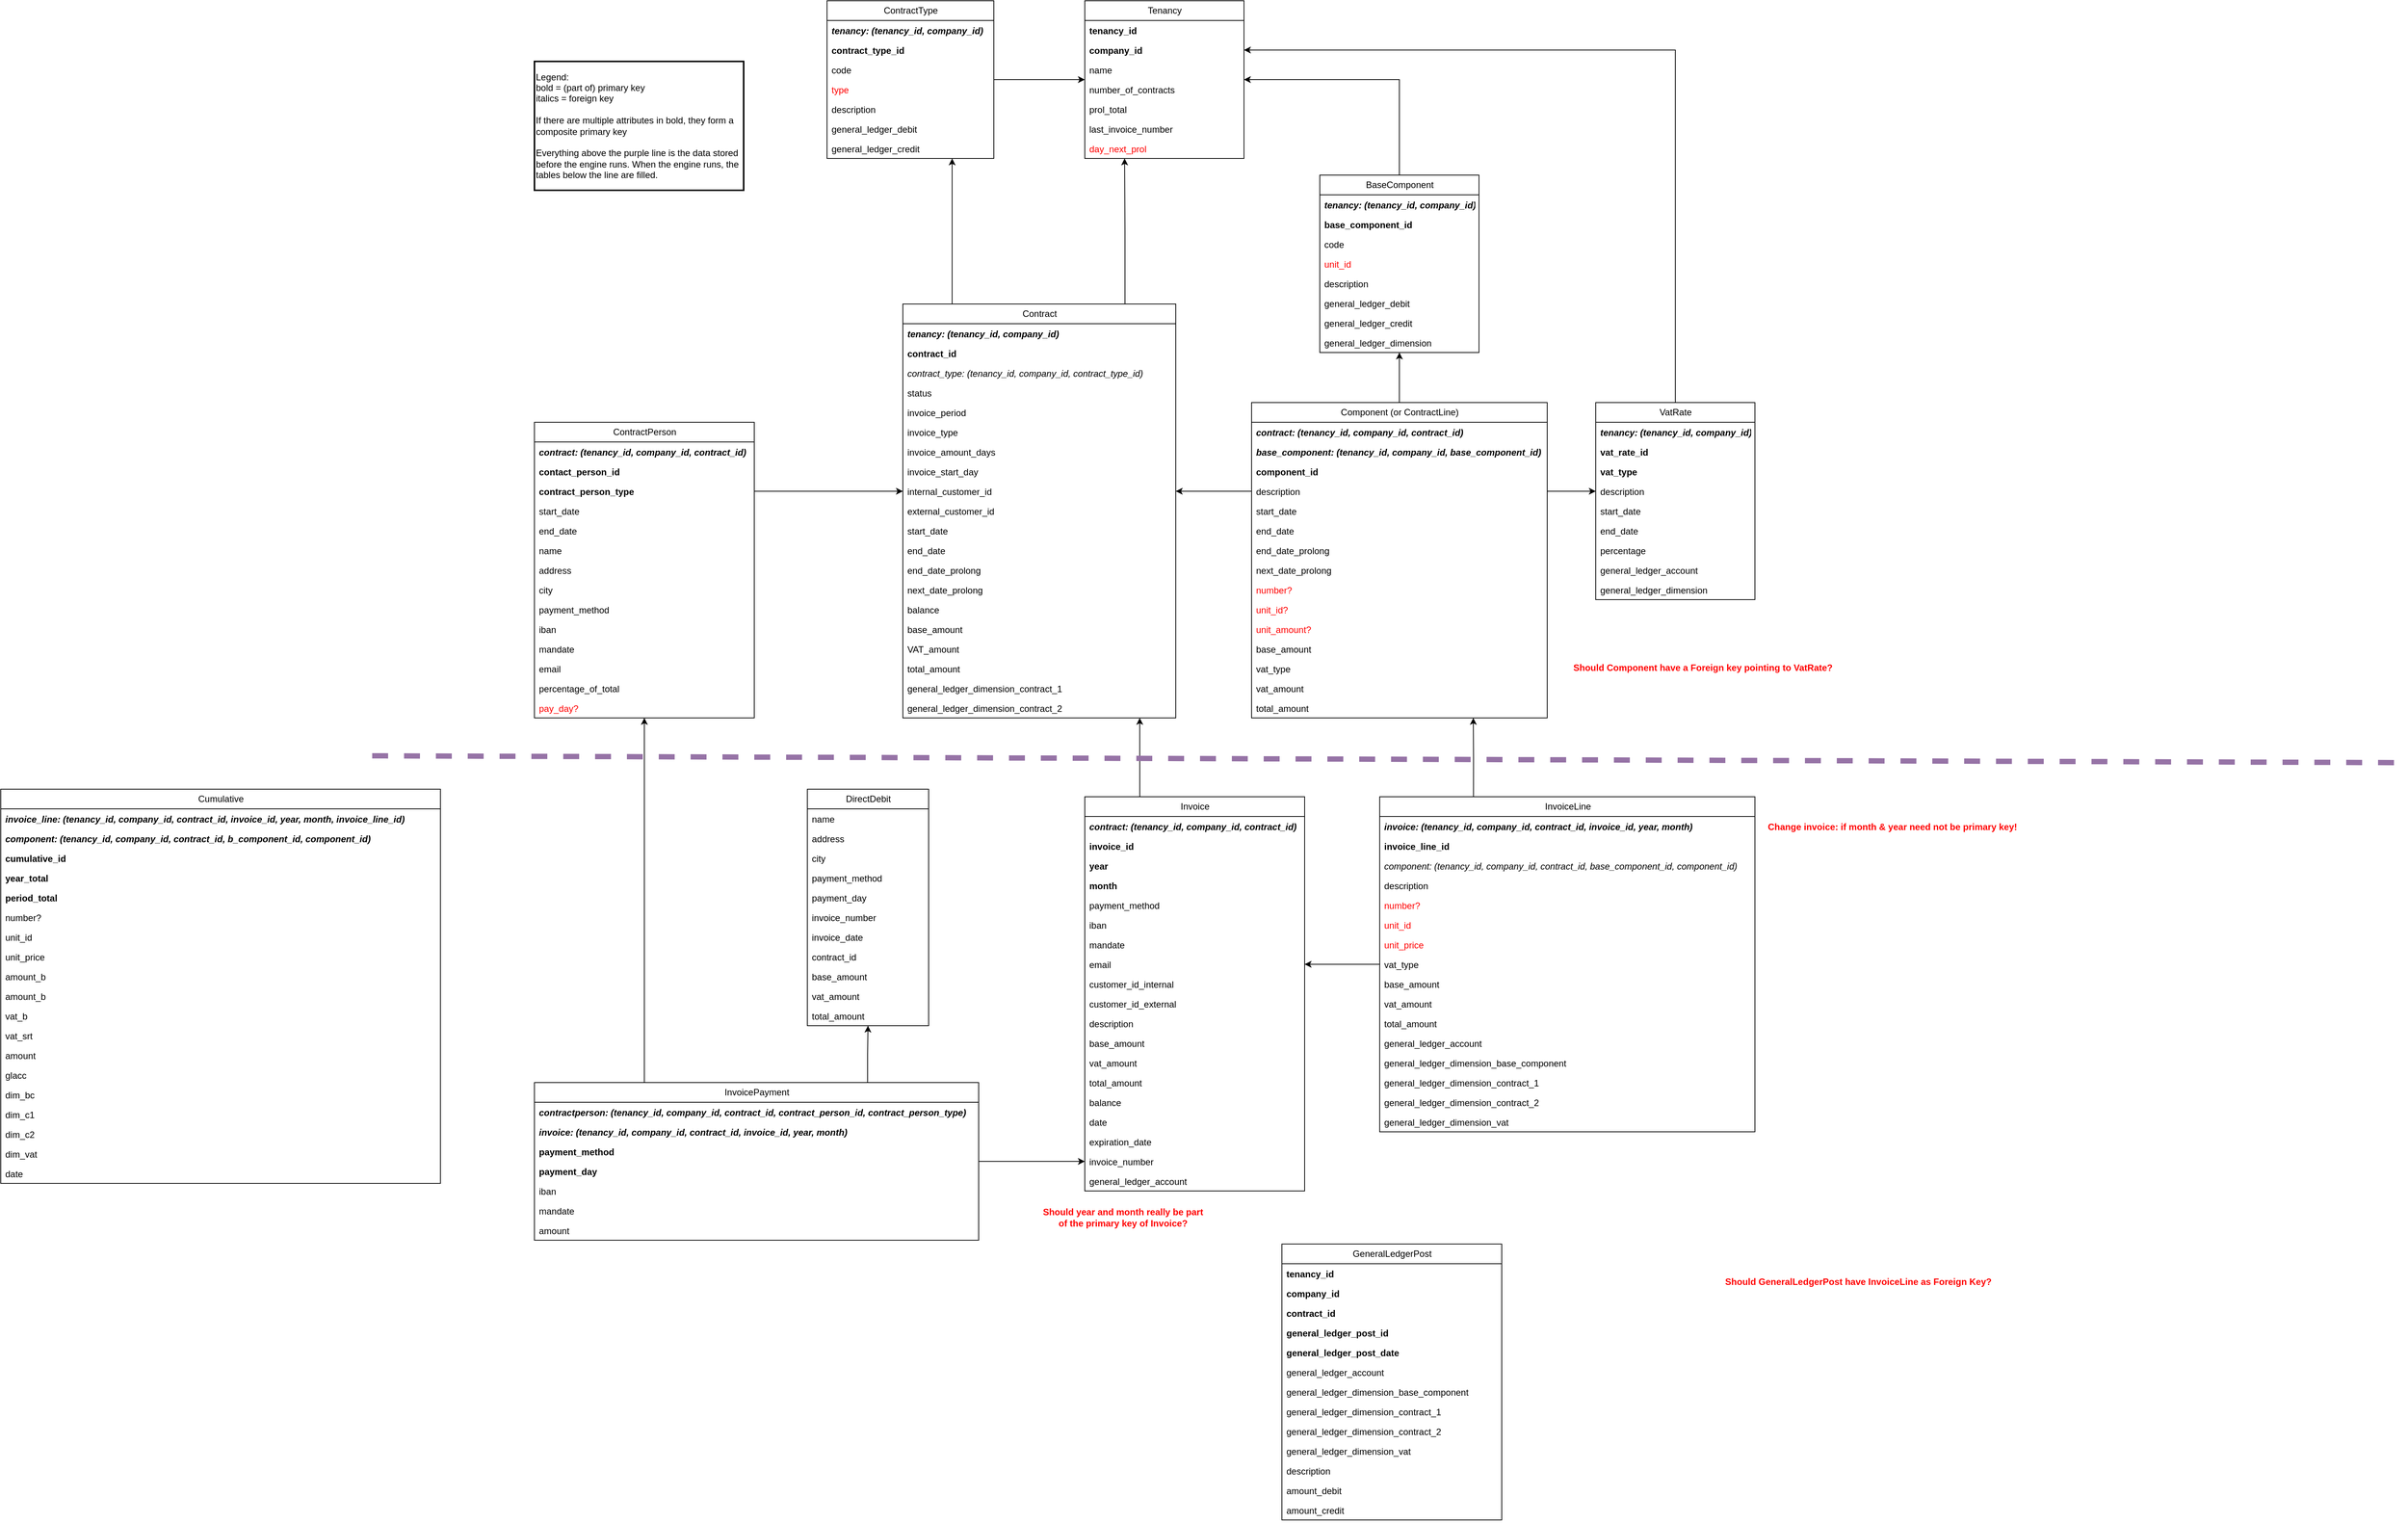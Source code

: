 <mxfile version="14.4.4" type="device"><diagram id="WJq0i1gVR4WG7TYuN2Z8" name="Page-1"><mxGraphModel dx="3694" dy="1582" grid="1" gridSize="10" guides="1" tooltips="1" connect="1" arrows="1" fold="1" page="1" pageScale="1" pageWidth="850" pageHeight="1100" math="0" shadow="0"><root><mxCell id="0"/><mxCell id="1" parent="0"/><mxCell id="4kOaFNt-WzsXyX6RLgYB-2" style="edgeStyle=orthogonalEdgeStyle;rounded=0;orthogonalLoop=1;jettySize=auto;html=1;exitX=0.25;exitY=0;exitDx=0;exitDy=0;entryX=0.75;entryY=1;entryDx=0;entryDy=0;" parent="1" source="T7C-mSUlLad4od-GIg1T-69" target="T7C-mSUlLad4od-GIg1T-100" edge="1"><mxGeometry relative="1" as="geometry"><mxPoint x="1190" y="900" as="targetPoint"/><Array as="points"><mxPoint x="1185" y="1080"/></Array></mxGeometry></mxCell><mxCell id="4kOaFNt-WzsXyX6RLgYB-13" style="edgeStyle=orthogonalEdgeStyle;rounded=0;orthogonalLoop=1;jettySize=auto;html=1;entryX=0.25;entryY=1;entryDx=0;entryDy=0;fontColor=#000000;exitX=0.75;exitY=0;exitDx=0;exitDy=0;" parent="1" source="T7C-mSUlLad4od-GIg1T-69" target="T7C-mSUlLad4od-GIg1T-74" edge="1"><mxGeometry relative="1" as="geometry"><Array as="points"><mxPoint x="1413" y="1080"/><mxPoint x="1413" y="984"/></Array></mxGeometry></mxCell><mxCell id="T7C-mSUlLad4od-GIg1T-69" value="Contract" style="swimlane;fontStyle=0;childLayout=stackLayout;horizontal=1;startSize=26;fillColor=none;horizontalStack=0;resizeParent=1;resizeParentMax=0;resizeLast=0;collapsible=1;marginBottom=0;fontSize=12;html=1;" parent="1" vertex="1"><mxGeometry x="1120" y="1080" width="360" height="546" as="geometry"/></mxCell><mxCell id="T7C-mSUlLad4od-GIg1T-71" value="tenancy: (tenancy_id, company_id)" style="text;strokeColor=none;fillColor=none;align=left;verticalAlign=top;spacingLeft=4;spacingRight=4;overflow=hidden;rotatable=0;points=[[0,0.5],[1,0.5]];portConstraint=eastwest;fontStyle=3;" parent="T7C-mSUlLad4od-GIg1T-69" vertex="1"><mxGeometry y="26" width="360" height="26" as="geometry"/></mxCell><mxCell id="T7C-mSUlLad4od-GIg1T-70" value="contract_id " style="text;strokeColor=none;fillColor=none;align=left;verticalAlign=top;spacingLeft=4;spacingRight=4;overflow=hidden;rotatable=0;points=[[0,0.5],[1,0.5]];portConstraint=eastwest;fontStyle=1" parent="T7C-mSUlLad4od-GIg1T-69" vertex="1"><mxGeometry y="52" width="360" height="26" as="geometry"/></mxCell><mxCell id="T7C-mSUlLad4od-GIg1T-72" value="contract_type: (tenancy_id, company_id, contract_type_id)" style="text;strokeColor=none;fillColor=none;align=left;verticalAlign=top;spacingLeft=4;spacingRight=4;overflow=hidden;rotatable=0;points=[[0,0.5],[1,0.5]];portConstraint=eastwest;fontStyle=2" parent="T7C-mSUlLad4od-GIg1T-69" vertex="1"><mxGeometry y="78" width="360" height="26" as="geometry"/></mxCell><mxCell id="T7C-mSUlLad4od-GIg1T-138" value="status " style="text;strokeColor=none;fillColor=none;align=left;verticalAlign=top;spacingLeft=4;spacingRight=4;overflow=hidden;rotatable=0;points=[[0,0.5],[1,0.5]];portConstraint=eastwest;" parent="T7C-mSUlLad4od-GIg1T-69" vertex="1"><mxGeometry y="104" width="360" height="26" as="geometry"/></mxCell><mxCell id="T7C-mSUlLad4od-GIg1T-87" value="invoice_period " style="text;strokeColor=none;fillColor=none;align=left;verticalAlign=top;spacingLeft=4;spacingRight=4;overflow=hidden;rotatable=0;points=[[0,0.5],[1,0.5]];portConstraint=eastwest;" parent="T7C-mSUlLad4od-GIg1T-69" vertex="1"><mxGeometry y="130" width="360" height="26" as="geometry"/></mxCell><mxCell id="T7C-mSUlLad4od-GIg1T-139" value="invoice_type " style="text;strokeColor=none;fillColor=none;align=left;verticalAlign=top;spacingLeft=4;spacingRight=4;overflow=hidden;rotatable=0;points=[[0,0.5],[1,0.5]];portConstraint=eastwest;" parent="T7C-mSUlLad4od-GIg1T-69" vertex="1"><mxGeometry y="156" width="360" height="26" as="geometry"/></mxCell><mxCell id="T7C-mSUlLad4od-GIg1T-140" value="invoice_amount_days " style="text;strokeColor=none;fillColor=none;align=left;verticalAlign=top;spacingLeft=4;spacingRight=4;overflow=hidden;rotatable=0;points=[[0,0.5],[1,0.5]];portConstraint=eastwest;" parent="T7C-mSUlLad4od-GIg1T-69" vertex="1"><mxGeometry y="182" width="360" height="26" as="geometry"/></mxCell><mxCell id="T7C-mSUlLad4od-GIg1T-141" value="invoice_start_day " style="text;strokeColor=none;fillColor=none;align=left;verticalAlign=top;spacingLeft=4;spacingRight=4;overflow=hidden;rotatable=0;points=[[0,0.5],[1,0.5]];portConstraint=eastwest;" parent="T7C-mSUlLad4od-GIg1T-69" vertex="1"><mxGeometry y="208" width="360" height="26" as="geometry"/></mxCell><mxCell id="T7C-mSUlLad4od-GIg1T-142" value="internal_customer_id " style="text;strokeColor=none;fillColor=none;align=left;verticalAlign=top;spacingLeft=4;spacingRight=4;overflow=hidden;rotatable=0;points=[[0,0.5],[1,0.5]];portConstraint=eastwest;" parent="T7C-mSUlLad4od-GIg1T-69" vertex="1"><mxGeometry y="234" width="360" height="26" as="geometry"/></mxCell><mxCell id="T7C-mSUlLad4od-GIg1T-143" value="external_customer_id " style="text;strokeColor=none;fillColor=none;align=left;verticalAlign=top;spacingLeft=4;spacingRight=4;overflow=hidden;rotatable=0;points=[[0,0.5],[1,0.5]];portConstraint=eastwest;" parent="T7C-mSUlLad4od-GIg1T-69" vertex="1"><mxGeometry y="260" width="360" height="26" as="geometry"/></mxCell><mxCell id="T7C-mSUlLad4od-GIg1T-144" value="start_date " style="text;strokeColor=none;fillColor=none;align=left;verticalAlign=top;spacingLeft=4;spacingRight=4;overflow=hidden;rotatable=0;points=[[0,0.5],[1,0.5]];portConstraint=eastwest;" parent="T7C-mSUlLad4od-GIg1T-69" vertex="1"><mxGeometry y="286" width="360" height="26" as="geometry"/></mxCell><mxCell id="T7C-mSUlLad4od-GIg1T-145" value="end_date " style="text;strokeColor=none;fillColor=none;align=left;verticalAlign=top;spacingLeft=4;spacingRight=4;overflow=hidden;rotatable=0;points=[[0,0.5],[1,0.5]];portConstraint=eastwest;" parent="T7C-mSUlLad4od-GIg1T-69" vertex="1"><mxGeometry y="312" width="360" height="26" as="geometry"/></mxCell><mxCell id="T7C-mSUlLad4od-GIg1T-146" value="end_date_prolong " style="text;strokeColor=none;fillColor=none;align=left;verticalAlign=top;spacingLeft=4;spacingRight=4;overflow=hidden;rotatable=0;points=[[0,0.5],[1,0.5]];portConstraint=eastwest;" parent="T7C-mSUlLad4od-GIg1T-69" vertex="1"><mxGeometry y="338" width="360" height="26" as="geometry"/></mxCell><mxCell id="T7C-mSUlLad4od-GIg1T-147" value="next_date_prolong " style="text;strokeColor=none;fillColor=none;align=left;verticalAlign=top;spacingLeft=4;spacingRight=4;overflow=hidden;rotatable=0;points=[[0,0.5],[1,0.5]];portConstraint=eastwest;" parent="T7C-mSUlLad4od-GIg1T-69" vertex="1"><mxGeometry y="364" width="360" height="26" as="geometry"/></mxCell><mxCell id="T7C-mSUlLad4od-GIg1T-148" value="balance" style="text;strokeColor=none;fillColor=none;align=left;verticalAlign=top;spacingLeft=4;spacingRight=4;overflow=hidden;rotatable=0;points=[[0,0.5],[1,0.5]];portConstraint=eastwest;" parent="T7C-mSUlLad4od-GIg1T-69" vertex="1"><mxGeometry y="390" width="360" height="26" as="geometry"/></mxCell><mxCell id="T7C-mSUlLad4od-GIg1T-149" value="base_amount " style="text;strokeColor=none;fillColor=none;align=left;verticalAlign=top;spacingLeft=4;spacingRight=4;overflow=hidden;rotatable=0;points=[[0,0.5],[1,0.5]];portConstraint=eastwest;" parent="T7C-mSUlLad4od-GIg1T-69" vertex="1"><mxGeometry y="416" width="360" height="26" as="geometry"/></mxCell><mxCell id="T7C-mSUlLad4od-GIg1T-150" value="VAT_amount " style="text;strokeColor=none;fillColor=none;align=left;verticalAlign=top;spacingLeft=4;spacingRight=4;overflow=hidden;rotatable=0;points=[[0,0.5],[1,0.5]];portConstraint=eastwest;" parent="T7C-mSUlLad4od-GIg1T-69" vertex="1"><mxGeometry y="442" width="360" height="26" as="geometry"/></mxCell><mxCell id="T7C-mSUlLad4od-GIg1T-151" value="total_amount " style="text;strokeColor=none;fillColor=none;align=left;verticalAlign=top;spacingLeft=4;spacingRight=4;overflow=hidden;rotatable=0;points=[[0,0.5],[1,0.5]];portConstraint=eastwest;" parent="T7C-mSUlLad4od-GIg1T-69" vertex="1"><mxGeometry y="468" width="360" height="26" as="geometry"/></mxCell><mxCell id="T7C-mSUlLad4od-GIg1T-152" value="general_ledger_dimension_contract_1" style="text;strokeColor=none;fillColor=none;align=left;verticalAlign=top;spacingLeft=4;spacingRight=4;overflow=hidden;rotatable=0;points=[[0,0.5],[1,0.5]];portConstraint=eastwest;" parent="T7C-mSUlLad4od-GIg1T-69" vertex="1"><mxGeometry y="494" width="360" height="26" as="geometry"/></mxCell><mxCell id="T7C-mSUlLad4od-GIg1T-153" value="general_ledger_dimension_contract_2" style="text;strokeColor=none;fillColor=none;align=left;verticalAlign=top;spacingLeft=4;spacingRight=4;overflow=hidden;rotatable=0;points=[[0,0.5],[1,0.5]];portConstraint=eastwest;" parent="T7C-mSUlLad4od-GIg1T-69" vertex="1"><mxGeometry y="520" width="360" height="26" as="geometry"/></mxCell><mxCell id="T7C-mSUlLad4od-GIg1T-74" value="Tenancy" style="swimlane;fontStyle=0;childLayout=stackLayout;horizontal=1;startSize=26;fillColor=none;horizontalStack=0;resizeParent=1;resizeParentMax=0;resizeLast=0;collapsible=1;marginBottom=0;fontSize=12;html=1;" parent="1" vertex="1"><mxGeometry x="1360" y="680" width="210" height="208" as="geometry"/></mxCell><mxCell id="T7C-mSUlLad4od-GIg1T-75" value="tenancy_id " style="text;strokeColor=none;fillColor=none;align=left;verticalAlign=top;spacingLeft=4;spacingRight=4;overflow=hidden;rotatable=0;points=[[0,0.5],[1,0.5]];portConstraint=eastwest;fontStyle=1" parent="T7C-mSUlLad4od-GIg1T-74" vertex="1"><mxGeometry y="26" width="210" height="26" as="geometry"/></mxCell><mxCell id="T7C-mSUlLad4od-GIg1T-132" value="company_id " style="text;strokeColor=none;fillColor=none;align=left;verticalAlign=top;spacingLeft=4;spacingRight=4;overflow=hidden;rotatable=0;points=[[0,0.5],[1,0.5]];portConstraint=eastwest;fontStyle=1;" parent="T7C-mSUlLad4od-GIg1T-74" vertex="1"><mxGeometry y="52" width="210" height="26" as="geometry"/></mxCell><mxCell id="T7C-mSUlLad4od-GIg1T-76" value="name " style="text;strokeColor=none;fillColor=none;align=left;verticalAlign=top;spacingLeft=4;spacingRight=4;overflow=hidden;rotatable=0;points=[[0,0.5],[1,0.5]];portConstraint=eastwest;" parent="T7C-mSUlLad4od-GIg1T-74" vertex="1"><mxGeometry y="78" width="210" height="26" as="geometry"/></mxCell><mxCell id="T7C-mSUlLad4od-GIg1T-77" value="number_of_contracts " style="text;strokeColor=none;fillColor=none;align=left;verticalAlign=top;spacingLeft=4;spacingRight=4;overflow=hidden;rotatable=0;points=[[0,0.5],[1,0.5]];portConstraint=eastwest;" parent="T7C-mSUlLad4od-GIg1T-74" vertex="1"><mxGeometry y="104" width="210" height="26" as="geometry"/></mxCell><mxCell id="T7C-mSUlLad4od-GIg1T-133" value="prol_total " style="text;strokeColor=none;fillColor=none;align=left;verticalAlign=top;spacingLeft=4;spacingRight=4;overflow=hidden;rotatable=0;points=[[0,0.5],[1,0.5]];portConstraint=eastwest;" parent="T7C-mSUlLad4od-GIg1T-74" vertex="1"><mxGeometry y="130" width="210" height="26" as="geometry"/></mxCell><mxCell id="T7C-mSUlLad4od-GIg1T-134" value="last_invoice_number " style="text;strokeColor=none;fillColor=none;align=left;verticalAlign=top;spacingLeft=4;spacingRight=4;overflow=hidden;rotatable=0;points=[[0,0.5],[1,0.5]];portConstraint=eastwest;" parent="T7C-mSUlLad4od-GIg1T-74" vertex="1"><mxGeometry y="156" width="210" height="26" as="geometry"/></mxCell><mxCell id="T7C-mSUlLad4od-GIg1T-135" value="day_next_prol " style="text;strokeColor=none;fillColor=none;align=left;verticalAlign=top;spacingLeft=4;spacingRight=4;overflow=hidden;rotatable=0;points=[[0,0.5],[1,0.5]];portConstraint=eastwest;fontColor=#FF0000;" parent="T7C-mSUlLad4od-GIg1T-74" vertex="1"><mxGeometry y="182" width="210" height="26" as="geometry"/></mxCell><mxCell id="T7C-mSUlLad4od-GIg1T-86" value="&lt;div align=&quot;left&quot;&gt;Legend:&amp;nbsp;&lt;/div&gt;&lt;div align=&quot;left&quot;&gt;bold = (part of) primary key&lt;/div&gt;&lt;div align=&quot;left&quot;&gt;italics = foreign key&lt;/div&gt;&lt;div align=&quot;left&quot;&gt;&lt;br&gt;&lt;/div&gt;&lt;div align=&quot;left&quot;&gt;If there are multiple attributes in bold, they form a composite primary key&lt;/div&gt;&lt;div align=&quot;left&quot;&gt;&lt;br&gt;&lt;/div&gt;&lt;div align=&quot;left&quot;&gt;Everything above the purple line is the data stored before the engine runs. When the engine runs, the tables below the line are filled.&lt;br&gt;&lt;/div&gt;" style="text;html=1;fillColor=none;align=left;verticalAlign=middle;whiteSpace=wrap;rounded=0;fontSize=12;strokeWidth=2;strokeColor=#000000;perimeterSpacing=0;" parent="1" vertex="1"><mxGeometry x="634" y="760" width="276" height="170" as="geometry"/></mxCell><mxCell id="uutuTdTvMYh4irQ-ii-o-17" style="edgeStyle=orthogonalEdgeStyle;rounded=0;orthogonalLoop=1;jettySize=auto;html=1;fontColor=#000000;" parent="1" source="T7C-mSUlLad4od-GIg1T-157" target="T7C-mSUlLad4od-GIg1T-142" edge="1"><mxGeometry relative="1" as="geometry"/></mxCell><mxCell id="T7C-mSUlLad4od-GIg1T-88" value="ContractPerson" style="swimlane;fontStyle=0;childLayout=stackLayout;horizontal=1;startSize=26;fillColor=none;horizontalStack=0;resizeParent=1;resizeParentMax=0;resizeLast=0;collapsible=1;marginBottom=0;fontSize=12;html=1;" parent="1" vertex="1"><mxGeometry x="634" y="1236" width="290" height="390" as="geometry"/></mxCell><mxCell id="T7C-mSUlLad4od-GIg1T-89" value="contract: (tenancy_id, company_id, contract_id)" style="text;strokeColor=none;fillColor=none;align=left;verticalAlign=top;spacingLeft=4;spacingRight=4;overflow=hidden;rotatable=0;points=[[0,0.5],[1,0.5]];portConstraint=eastwest;fontStyle=3" parent="T7C-mSUlLad4od-GIg1T-88" vertex="1"><mxGeometry y="26" width="290" height="26" as="geometry"/></mxCell><mxCell id="T7C-mSUlLad4od-GIg1T-156" value="contact_person_id" style="text;strokeColor=none;fillColor=none;align=left;verticalAlign=top;spacingLeft=4;spacingRight=4;overflow=hidden;rotatable=0;points=[[0,0.5],[1,0.5]];portConstraint=eastwest;fontStyle=1" parent="T7C-mSUlLad4od-GIg1T-88" vertex="1"><mxGeometry y="52" width="290" height="26" as="geometry"/></mxCell><mxCell id="T7C-mSUlLad4od-GIg1T-157" value="contract_person_type" style="text;strokeColor=none;fillColor=none;align=left;verticalAlign=top;spacingLeft=4;spacingRight=4;overflow=hidden;rotatable=0;points=[[0,0.5],[1,0.5]];portConstraint=eastwest;fontStyle=1" parent="T7C-mSUlLad4od-GIg1T-88" vertex="1"><mxGeometry y="78" width="290" height="26" as="geometry"/></mxCell><mxCell id="T7C-mSUlLad4od-GIg1T-158" value="start_date " style="text;strokeColor=none;fillColor=none;align=left;verticalAlign=top;spacingLeft=4;spacingRight=4;overflow=hidden;rotatable=0;points=[[0,0.5],[1,0.5]];portConstraint=eastwest;fontStyle=0" parent="T7C-mSUlLad4od-GIg1T-88" vertex="1"><mxGeometry y="104" width="290" height="26" as="geometry"/></mxCell><mxCell id="T7C-mSUlLad4od-GIg1T-159" value="end_date" style="text;strokeColor=none;fillColor=none;align=left;verticalAlign=top;spacingLeft=4;spacingRight=4;overflow=hidden;rotatable=0;points=[[0,0.5],[1,0.5]];portConstraint=eastwest;fontStyle=0" parent="T7C-mSUlLad4od-GIg1T-88" vertex="1"><mxGeometry y="130" width="290" height="26" as="geometry"/></mxCell><mxCell id="T7C-mSUlLad4od-GIg1T-160" value="name" style="text;strokeColor=none;fillColor=none;align=left;verticalAlign=top;spacingLeft=4;spacingRight=4;overflow=hidden;rotatable=0;points=[[0,0.5],[1,0.5]];portConstraint=eastwest;fontStyle=0" parent="T7C-mSUlLad4od-GIg1T-88" vertex="1"><mxGeometry y="156" width="290" height="26" as="geometry"/></mxCell><mxCell id="T7C-mSUlLad4od-GIg1T-161" value="address" style="text;strokeColor=none;fillColor=none;align=left;verticalAlign=top;spacingLeft=4;spacingRight=4;overflow=hidden;rotatable=0;points=[[0,0.5],[1,0.5]];portConstraint=eastwest;fontStyle=0" parent="T7C-mSUlLad4od-GIg1T-88" vertex="1"><mxGeometry y="182" width="290" height="26" as="geometry"/></mxCell><mxCell id="T7C-mSUlLad4od-GIg1T-162" value="city" style="text;strokeColor=none;fillColor=none;align=left;verticalAlign=top;spacingLeft=4;spacingRight=4;overflow=hidden;rotatable=0;points=[[0,0.5],[1,0.5]];portConstraint=eastwest;fontStyle=0" parent="T7C-mSUlLad4od-GIg1T-88" vertex="1"><mxGeometry y="208" width="290" height="26" as="geometry"/></mxCell><mxCell id="T7C-mSUlLad4od-GIg1T-163" value="payment_method" style="text;strokeColor=none;fillColor=none;align=left;verticalAlign=top;spacingLeft=4;spacingRight=4;overflow=hidden;rotatable=0;points=[[0,0.5],[1,0.5]];portConstraint=eastwest;fontStyle=0" parent="T7C-mSUlLad4od-GIg1T-88" vertex="1"><mxGeometry y="234" width="290" height="26" as="geometry"/></mxCell><mxCell id="T7C-mSUlLad4od-GIg1T-164" value="iban" style="text;strokeColor=none;fillColor=none;align=left;verticalAlign=top;spacingLeft=4;spacingRight=4;overflow=hidden;rotatable=0;points=[[0,0.5],[1,0.5]];portConstraint=eastwest;fontStyle=0" parent="T7C-mSUlLad4od-GIg1T-88" vertex="1"><mxGeometry y="260" width="290" height="26" as="geometry"/></mxCell><mxCell id="T7C-mSUlLad4od-GIg1T-165" value="mandate" style="text;strokeColor=none;fillColor=none;align=left;verticalAlign=top;spacingLeft=4;spacingRight=4;overflow=hidden;rotatable=0;points=[[0,0.5],[1,0.5]];portConstraint=eastwest;fontStyle=0" parent="T7C-mSUlLad4od-GIg1T-88" vertex="1"><mxGeometry y="286" width="290" height="26" as="geometry"/></mxCell><mxCell id="T7C-mSUlLad4od-GIg1T-166" value="email" style="text;strokeColor=none;fillColor=none;align=left;verticalAlign=top;spacingLeft=4;spacingRight=4;overflow=hidden;rotatable=0;points=[[0,0.5],[1,0.5]];portConstraint=eastwest;fontStyle=0" parent="T7C-mSUlLad4od-GIg1T-88" vertex="1"><mxGeometry y="312" width="290" height="26" as="geometry"/></mxCell><mxCell id="T7C-mSUlLad4od-GIg1T-167" value="percentage_of_total" style="text;strokeColor=none;fillColor=none;align=left;verticalAlign=top;spacingLeft=4;spacingRight=4;overflow=hidden;rotatable=0;points=[[0,0.5],[1,0.5]];portConstraint=eastwest;fontStyle=0;" parent="T7C-mSUlLad4od-GIg1T-88" vertex="1"><mxGeometry y="338" width="290" height="26" as="geometry"/></mxCell><mxCell id="T7C-mSUlLad4od-GIg1T-168" value="pay_day?" style="text;strokeColor=none;fillColor=none;align=left;verticalAlign=top;spacingLeft=4;spacingRight=4;overflow=hidden;rotatable=0;points=[[0,0.5],[1,0.5]];portConstraint=eastwest;fontStyle=0;fontColor=#FF0000;" parent="T7C-mSUlLad4od-GIg1T-88" vertex="1"><mxGeometry y="364" width="290" height="26" as="geometry"/></mxCell><mxCell id="4kOaFNt-WzsXyX6RLgYB-5" style="edgeStyle=orthogonalEdgeStyle;rounded=0;orthogonalLoop=1;jettySize=auto;html=1;entryX=1;entryY=0.5;entryDx=0;entryDy=0;exitX=0;exitY=0.5;exitDx=0;exitDy=0;" parent="1" source="T7C-mSUlLad4od-GIg1T-173" target="T7C-mSUlLad4od-GIg1T-142" edge="1"><mxGeometry relative="1" as="geometry"/></mxCell><mxCell id="4kOaFNt-WzsXyX6RLgYB-11" style="edgeStyle=orthogonalEdgeStyle;rounded=0;orthogonalLoop=1;jettySize=auto;html=1;fontColor=#000000;" parent="1" source="T7C-mSUlLad4od-GIg1T-92" target="T7C-mSUlLad4od-GIg1T-96" edge="1"><mxGeometry relative="1" as="geometry"/></mxCell><mxCell id="4kOaFNt-WzsXyX6RLgYB-12" style="edgeStyle=orthogonalEdgeStyle;rounded=0;orthogonalLoop=1;jettySize=auto;html=1;entryX=0;entryY=0.5;entryDx=0;entryDy=0;fontColor=#000000;exitX=1;exitY=0.5;exitDx=0;exitDy=0;" parent="1" source="T7C-mSUlLad4od-GIg1T-173" target="T7C-mSUlLad4od-GIg1T-266" edge="1"><mxGeometry relative="1" as="geometry"/></mxCell><mxCell id="T7C-mSUlLad4od-GIg1T-92" value="Component (or ContractLine)" style="swimlane;fontStyle=0;childLayout=stackLayout;horizontal=1;startSize=26;fillColor=none;horizontalStack=0;resizeParent=1;resizeParentMax=0;resizeLast=0;collapsible=1;marginBottom=0;fontSize=12;html=1;" parent="1" vertex="1"><mxGeometry x="1580" y="1210" width="390" height="416" as="geometry"/></mxCell><mxCell id="T7C-mSUlLad4od-GIg1T-93" value="contract: (tenancy_id, company_id, contract_id)" style="text;strokeColor=none;fillColor=none;align=left;verticalAlign=top;spacingLeft=4;spacingRight=4;overflow=hidden;rotatable=0;points=[[0,0.5],[1,0.5]];portConstraint=eastwest;fontStyle=3" parent="T7C-mSUlLad4od-GIg1T-92" vertex="1"><mxGeometry y="26" width="390" height="26" as="geometry"/></mxCell><mxCell id="uutuTdTvMYh4irQ-ii-o-38" value="base_component: (tenancy_id, company_id, base_component_id)" style="text;strokeColor=none;fillColor=none;align=left;verticalAlign=top;spacingLeft=4;spacingRight=4;overflow=hidden;rotatable=0;points=[[0,0.5],[1,0.5]];portConstraint=eastwest;fontStyle=3" parent="T7C-mSUlLad4od-GIg1T-92" vertex="1"><mxGeometry y="52" width="390" height="26" as="geometry"/></mxCell><mxCell id="T7C-mSUlLad4od-GIg1T-172" value="component_id" style="text;strokeColor=none;fillColor=none;align=left;verticalAlign=top;spacingLeft=4;spacingRight=4;overflow=hidden;rotatable=0;points=[[0,0.5],[1,0.5]];portConstraint=eastwest;fontStyle=1" parent="T7C-mSUlLad4od-GIg1T-92" vertex="1"><mxGeometry y="78" width="390" height="26" as="geometry"/></mxCell><mxCell id="T7C-mSUlLad4od-GIg1T-173" value="description" style="text;strokeColor=none;fillColor=none;align=left;verticalAlign=top;spacingLeft=4;spacingRight=4;overflow=hidden;rotatable=0;points=[[0,0.5],[1,0.5]];portConstraint=eastwest;fontStyle=0" parent="T7C-mSUlLad4od-GIg1T-92" vertex="1"><mxGeometry y="104" width="390" height="26" as="geometry"/></mxCell><mxCell id="T7C-mSUlLad4od-GIg1T-174" value="start_date" style="text;strokeColor=none;fillColor=none;align=left;verticalAlign=top;spacingLeft=4;spacingRight=4;overflow=hidden;rotatable=0;points=[[0,0.5],[1,0.5]];portConstraint=eastwest;fontStyle=0" parent="T7C-mSUlLad4od-GIg1T-92" vertex="1"><mxGeometry y="130" width="390" height="26" as="geometry"/></mxCell><mxCell id="T7C-mSUlLad4od-GIg1T-175" value="end_date" style="text;strokeColor=none;fillColor=none;align=left;verticalAlign=top;spacingLeft=4;spacingRight=4;overflow=hidden;rotatable=0;points=[[0,0.5],[1,0.5]];portConstraint=eastwest;fontStyle=0" parent="T7C-mSUlLad4od-GIg1T-92" vertex="1"><mxGeometry y="156" width="390" height="26" as="geometry"/></mxCell><mxCell id="T7C-mSUlLad4od-GIg1T-176" value="end_date_prolong" style="text;strokeColor=none;fillColor=none;align=left;verticalAlign=top;spacingLeft=4;spacingRight=4;overflow=hidden;rotatable=0;points=[[0,0.5],[1,0.5]];portConstraint=eastwest;fontStyle=0" parent="T7C-mSUlLad4od-GIg1T-92" vertex="1"><mxGeometry y="182" width="390" height="26" as="geometry"/></mxCell><mxCell id="T7C-mSUlLad4od-GIg1T-177" value="next_date_prolong" style="text;strokeColor=none;fillColor=none;align=left;verticalAlign=top;spacingLeft=4;spacingRight=4;overflow=hidden;rotatable=0;points=[[0,0.5],[1,0.5]];portConstraint=eastwest;fontStyle=0" parent="T7C-mSUlLad4od-GIg1T-92" vertex="1"><mxGeometry y="208" width="390" height="26" as="geometry"/></mxCell><mxCell id="T7C-mSUlLad4od-GIg1T-179" value="number?" style="text;strokeColor=none;fillColor=none;align=left;verticalAlign=top;spacingLeft=4;spacingRight=4;overflow=hidden;rotatable=0;points=[[0,0.5],[1,0.5]];portConstraint=eastwest;fontStyle=0;fontColor=#FF0000;" parent="T7C-mSUlLad4od-GIg1T-92" vertex="1"><mxGeometry y="234" width="390" height="26" as="geometry"/></mxCell><mxCell id="T7C-mSUlLad4od-GIg1T-180" value="unit_id?" style="text;strokeColor=none;fillColor=none;align=left;verticalAlign=top;spacingLeft=4;spacingRight=4;overflow=hidden;rotatable=0;points=[[0,0.5],[1,0.5]];portConstraint=eastwest;fontStyle=0;fontColor=#FF0000;" parent="T7C-mSUlLad4od-GIg1T-92" vertex="1"><mxGeometry y="260" width="390" height="26" as="geometry"/></mxCell><mxCell id="T7C-mSUlLad4od-GIg1T-181" value="unit_amount?" style="text;strokeColor=none;fillColor=none;align=left;verticalAlign=top;spacingLeft=4;spacingRight=4;overflow=hidden;rotatable=0;points=[[0,0.5],[1,0.5]];portConstraint=eastwest;fontStyle=0;fontColor=#FF0000;" parent="T7C-mSUlLad4od-GIg1T-92" vertex="1"><mxGeometry y="286" width="390" height="26" as="geometry"/></mxCell><mxCell id="T7C-mSUlLad4od-GIg1T-182" value="base_amount" style="text;strokeColor=none;fillColor=none;align=left;verticalAlign=top;spacingLeft=4;spacingRight=4;overflow=hidden;rotatable=0;points=[[0,0.5],[1,0.5]];portConstraint=eastwest;fontStyle=0" parent="T7C-mSUlLad4od-GIg1T-92" vertex="1"><mxGeometry y="312" width="390" height="26" as="geometry"/></mxCell><mxCell id="T7C-mSUlLad4od-GIg1T-178" value="vat_type" style="text;strokeColor=none;fillColor=none;align=left;verticalAlign=top;spacingLeft=4;spacingRight=4;overflow=hidden;rotatable=0;points=[[0,0.5],[1,0.5]];portConstraint=eastwest;fontStyle=0" parent="T7C-mSUlLad4od-GIg1T-92" vertex="1"><mxGeometry y="338" width="390" height="26" as="geometry"/></mxCell><mxCell id="T7C-mSUlLad4od-GIg1T-183" value="vat_amount" style="text;strokeColor=none;fillColor=none;align=left;verticalAlign=top;spacingLeft=4;spacingRight=4;overflow=hidden;rotatable=0;points=[[0,0.5],[1,0.5]];portConstraint=eastwest;fontStyle=0" parent="T7C-mSUlLad4od-GIg1T-92" vertex="1"><mxGeometry y="364" width="390" height="26" as="geometry"/></mxCell><mxCell id="T7C-mSUlLad4od-GIg1T-184" value="total_amount" style="text;strokeColor=none;fillColor=none;align=left;verticalAlign=top;spacingLeft=4;spacingRight=4;overflow=hidden;rotatable=0;points=[[0,0.5],[1,0.5]];portConstraint=eastwest;fontStyle=0" parent="T7C-mSUlLad4od-GIg1T-92" vertex="1"><mxGeometry y="390" width="390" height="26" as="geometry"/></mxCell><mxCell id="uutuTdTvMYh4irQ-ii-o-40" style="edgeStyle=orthogonalEdgeStyle;rounded=0;orthogonalLoop=1;jettySize=auto;html=1;fontColor=#000000;" parent="1" source="T7C-mSUlLad4od-GIg1T-96" target="T7C-mSUlLad4od-GIg1T-74" edge="1"><mxGeometry relative="1" as="geometry"><mxPoint x="1610" y="790" as="targetPoint"/><Array as="points"><mxPoint x="1775" y="784"/></Array></mxGeometry></mxCell><mxCell id="T7C-mSUlLad4od-GIg1T-96" value="&lt;div&gt;BaseComponent&lt;/div&gt;" style="swimlane;fontStyle=0;childLayout=stackLayout;horizontal=1;startSize=26;fillColor=none;horizontalStack=0;resizeParent=1;resizeParentMax=0;resizeLast=0;collapsible=1;marginBottom=0;fontSize=12;html=1;" parent="1" vertex="1"><mxGeometry x="1670" y="910" width="210" height="234" as="geometry"/></mxCell><mxCell id="T7C-mSUlLad4od-GIg1T-97" value="tenancy: (tenancy_id, company_id)" style="text;strokeColor=none;fillColor=none;align=left;verticalAlign=top;spacingLeft=4;spacingRight=4;overflow=hidden;rotatable=0;points=[[0,0.5],[1,0.5]];portConstraint=eastwest;fontStyle=3" parent="T7C-mSUlLad4od-GIg1T-96" vertex="1"><mxGeometry y="26" width="210" height="26" as="geometry"/></mxCell><mxCell id="T7C-mSUlLad4od-GIg1T-186" value="base_component_id" style="text;strokeColor=none;fillColor=none;align=left;verticalAlign=top;spacingLeft=4;spacingRight=4;overflow=hidden;rotatable=0;points=[[0,0.5],[1,0.5]];portConstraint=eastwest;fontStyle=1" parent="T7C-mSUlLad4od-GIg1T-96" vertex="1"><mxGeometry y="52" width="210" height="26" as="geometry"/></mxCell><mxCell id="T7C-mSUlLad4od-GIg1T-187" value="code" style="text;strokeColor=none;fillColor=none;align=left;verticalAlign=top;spacingLeft=4;spacingRight=4;overflow=hidden;rotatable=0;points=[[0,0.5],[1,0.5]];portConstraint=eastwest;fontStyle=0" parent="T7C-mSUlLad4od-GIg1T-96" vertex="1"><mxGeometry y="78" width="210" height="26" as="geometry"/></mxCell><mxCell id="T7C-mSUlLad4od-GIg1T-188" value="unit_id" style="text;strokeColor=none;fillColor=none;align=left;verticalAlign=top;spacingLeft=4;spacingRight=4;overflow=hidden;rotatable=0;points=[[0,0.5],[1,0.5]];portConstraint=eastwest;fontStyle=0;fontColor=#FF0000;" parent="T7C-mSUlLad4od-GIg1T-96" vertex="1"><mxGeometry y="104" width="210" height="26" as="geometry"/></mxCell><mxCell id="T7C-mSUlLad4od-GIg1T-190" value="description" style="text;strokeColor=none;fillColor=none;align=left;verticalAlign=top;spacingLeft=4;spacingRight=4;overflow=hidden;rotatable=0;points=[[0,0.5],[1,0.5]];portConstraint=eastwest;fontStyle=0" parent="T7C-mSUlLad4od-GIg1T-96" vertex="1"><mxGeometry y="130" width="210" height="26" as="geometry"/></mxCell><mxCell id="T7C-mSUlLad4od-GIg1T-191" value="general_ledger_debit" style="text;strokeColor=none;fillColor=none;align=left;verticalAlign=top;spacingLeft=4;spacingRight=4;overflow=hidden;rotatable=0;points=[[0,0.5],[1,0.5]];portConstraint=eastwest;fontStyle=0;" parent="T7C-mSUlLad4od-GIg1T-96" vertex="1"><mxGeometry y="156" width="210" height="26" as="geometry"/></mxCell><mxCell id="T7C-mSUlLad4od-GIg1T-192" value="general_ledger_credit" style="text;strokeColor=none;fillColor=none;align=left;verticalAlign=top;spacingLeft=4;spacingRight=4;overflow=hidden;rotatable=0;points=[[0,0.5],[1,0.5]];portConstraint=eastwest;fontStyle=0;" parent="T7C-mSUlLad4od-GIg1T-96" vertex="1"><mxGeometry y="182" width="210" height="26" as="geometry"/></mxCell><mxCell id="T7C-mSUlLad4od-GIg1T-193" value="general_ledger_dimension" style="text;strokeColor=none;fillColor=none;align=left;verticalAlign=top;spacingLeft=4;spacingRight=4;overflow=hidden;rotatable=0;points=[[0,0.5],[1,0.5]];portConstraint=eastwest;fontStyle=0;" parent="T7C-mSUlLad4od-GIg1T-96" vertex="1"><mxGeometry y="208" width="210" height="26" as="geometry"/></mxCell><mxCell id="4kOaFNt-WzsXyX6RLgYB-14" style="edgeStyle=orthogonalEdgeStyle;rounded=0;orthogonalLoop=1;jettySize=auto;html=1;fontColor=#000000;" parent="1" source="T7C-mSUlLad4od-GIg1T-100" target="T7C-mSUlLad4od-GIg1T-74" edge="1"><mxGeometry relative="1" as="geometry"/></mxCell><mxCell id="T7C-mSUlLad4od-GIg1T-100" value="ContractType" style="swimlane;fontStyle=0;childLayout=stackLayout;horizontal=1;startSize=26;fillColor=none;horizontalStack=0;resizeParent=1;resizeParentMax=0;resizeLast=0;collapsible=1;marginBottom=0;fontSize=12;html=1;" parent="1" vertex="1"><mxGeometry x="1020" y="680" width="220" height="208" as="geometry"/></mxCell><mxCell id="T7C-mSUlLad4od-GIg1T-101" value="tenancy: (tenancy_id, company_id)" style="text;strokeColor=none;fillColor=none;align=left;verticalAlign=top;spacingLeft=4;spacingRight=4;overflow=hidden;rotatable=0;points=[[0,0.5],[1,0.5]];portConstraint=eastwest;fontStyle=3" parent="T7C-mSUlLad4od-GIg1T-100" vertex="1"><mxGeometry y="26" width="220" height="26" as="geometry"/></mxCell><mxCell id="T7C-mSUlLad4od-GIg1T-195" value="contract_type_id" style="text;strokeColor=none;fillColor=none;align=left;verticalAlign=top;spacingLeft=4;spacingRight=4;overflow=hidden;rotatable=0;points=[[0,0.5],[1,0.5]];portConstraint=eastwest;fontStyle=1" parent="T7C-mSUlLad4od-GIg1T-100" vertex="1"><mxGeometry y="52" width="220" height="26" as="geometry"/></mxCell><mxCell id="T7C-mSUlLad4od-GIg1T-196" value="code" style="text;strokeColor=none;fillColor=none;align=left;verticalAlign=top;spacingLeft=4;spacingRight=4;overflow=hidden;rotatable=0;points=[[0,0.5],[1,0.5]];portConstraint=eastwest;fontStyle=0" parent="T7C-mSUlLad4od-GIg1T-100" vertex="1"><mxGeometry y="78" width="220" height="26" as="geometry"/></mxCell><mxCell id="T7C-mSUlLad4od-GIg1T-197" value="type" style="text;strokeColor=none;fillColor=none;align=left;verticalAlign=top;spacingLeft=4;spacingRight=4;overflow=hidden;rotatable=0;points=[[0,0.5],[1,0.5]];portConstraint=eastwest;fontStyle=0;fontColor=#FF0000;" parent="T7C-mSUlLad4od-GIg1T-100" vertex="1"><mxGeometry y="104" width="220" height="26" as="geometry"/></mxCell><mxCell id="T7C-mSUlLad4od-GIg1T-198" value="description" style="text;strokeColor=none;fillColor=none;align=left;verticalAlign=top;spacingLeft=4;spacingRight=4;overflow=hidden;rotatable=0;points=[[0,0.5],[1,0.5]];portConstraint=eastwest;fontStyle=0" parent="T7C-mSUlLad4od-GIg1T-100" vertex="1"><mxGeometry y="130" width="220" height="26" as="geometry"/></mxCell><mxCell id="T7C-mSUlLad4od-GIg1T-199" value="general_ledger_debit" style="text;strokeColor=none;fillColor=none;align=left;verticalAlign=top;spacingLeft=4;spacingRight=4;overflow=hidden;rotatable=0;points=[[0,0.5],[1,0.5]];portConstraint=eastwest;fontStyle=0" parent="T7C-mSUlLad4od-GIg1T-100" vertex="1"><mxGeometry y="156" width="220" height="26" as="geometry"/></mxCell><mxCell id="T7C-mSUlLad4od-GIg1T-200" value="general_ledger_credit" style="text;strokeColor=none;fillColor=none;align=left;verticalAlign=top;spacingLeft=4;spacingRight=4;overflow=hidden;rotatable=0;points=[[0,0.5],[1,0.5]];portConstraint=eastwest;fontStyle=0" parent="T7C-mSUlLad4od-GIg1T-100" vertex="1"><mxGeometry y="182" width="220" height="26" as="geometry"/></mxCell><mxCell id="uutuTdTvMYh4irQ-ii-o-26" style="edgeStyle=orthogonalEdgeStyle;rounded=0;orthogonalLoop=1;jettySize=auto;html=1;fontColor=#000000;exitX=0.25;exitY=0;exitDx=0;exitDy=0;entryX=0.868;entryY=1;entryDx=0;entryDy=0;entryPerimeter=0;" parent="1" source="T7C-mSUlLad4od-GIg1T-104" target="T7C-mSUlLad4od-GIg1T-153" edge="1"><mxGeometry relative="1" as="geometry"><mxPoint x="1390" y="1626" as="targetPoint"/></mxGeometry></mxCell><mxCell id="T7C-mSUlLad4od-GIg1T-104" value="Invoice" style="swimlane;fontStyle=0;childLayout=stackLayout;horizontal=1;startSize=26;fillColor=none;horizontalStack=0;resizeParent=1;resizeParentMax=0;resizeLast=0;collapsible=1;marginBottom=0;fontSize=12;html=1;" parent="1" vertex="1"><mxGeometry x="1360" y="1730" width="290" height="520" as="geometry"/></mxCell><mxCell id="T7C-mSUlLad4od-GIg1T-105" value="contract: (tenancy_id, company_id, contract_id)" style="text;strokeColor=none;fillColor=none;align=left;verticalAlign=top;spacingLeft=4;spacingRight=4;overflow=hidden;rotatable=0;points=[[0,0.5],[1,0.5]];portConstraint=eastwest;fontStyle=3" parent="T7C-mSUlLad4od-GIg1T-104" vertex="1"><mxGeometry y="26" width="290" height="26" as="geometry"/></mxCell><mxCell id="T7C-mSUlLad4od-GIg1T-205" value="invoice_id" style="text;strokeColor=none;fillColor=none;align=left;verticalAlign=top;spacingLeft=4;spacingRight=4;overflow=hidden;rotatable=0;points=[[0,0.5],[1,0.5]];portConstraint=eastwest;fontStyle=1" parent="T7C-mSUlLad4od-GIg1T-104" vertex="1"><mxGeometry y="52" width="290" height="26" as="geometry"/></mxCell><mxCell id="T7C-mSUlLad4od-GIg1T-202" value="year" style="text;strokeColor=none;fillColor=none;align=left;verticalAlign=top;spacingLeft=4;spacingRight=4;overflow=hidden;rotatable=0;points=[[0,0.5],[1,0.5]];portConstraint=eastwest;fontStyle=1" parent="T7C-mSUlLad4od-GIg1T-104" vertex="1"><mxGeometry y="78" width="290" height="26" as="geometry"/></mxCell><mxCell id="T7C-mSUlLad4od-GIg1T-203" value="month" style="text;strokeColor=none;fillColor=none;align=left;verticalAlign=top;spacingLeft=4;spacingRight=4;overflow=hidden;rotatable=0;points=[[0,0.5],[1,0.5]];portConstraint=eastwest;fontStyle=1" parent="T7C-mSUlLad4od-GIg1T-104" vertex="1"><mxGeometry y="104" width="290" height="26" as="geometry"/></mxCell><mxCell id="T7C-mSUlLad4od-GIg1T-206" value="payment_method" style="text;strokeColor=none;fillColor=none;align=left;verticalAlign=top;spacingLeft=4;spacingRight=4;overflow=hidden;rotatable=0;points=[[0,0.5],[1,0.5]];portConstraint=eastwest;fontStyle=0" parent="T7C-mSUlLad4od-GIg1T-104" vertex="1"><mxGeometry y="130" width="290" height="26" as="geometry"/></mxCell><mxCell id="T7C-mSUlLad4od-GIg1T-207" value="iban" style="text;strokeColor=none;fillColor=none;align=left;verticalAlign=top;spacingLeft=4;spacingRight=4;overflow=hidden;rotatable=0;points=[[0,0.5],[1,0.5]];portConstraint=eastwest;fontStyle=0" parent="T7C-mSUlLad4od-GIg1T-104" vertex="1"><mxGeometry y="156" width="290" height="26" as="geometry"/></mxCell><mxCell id="T7C-mSUlLad4od-GIg1T-208" value="mandate" style="text;strokeColor=none;fillColor=none;align=left;verticalAlign=top;spacingLeft=4;spacingRight=4;overflow=hidden;rotatable=0;points=[[0,0.5],[1,0.5]];portConstraint=eastwest;fontStyle=0" parent="T7C-mSUlLad4od-GIg1T-104" vertex="1"><mxGeometry y="182" width="290" height="26" as="geometry"/></mxCell><mxCell id="T7C-mSUlLad4od-GIg1T-209" value="email" style="text;strokeColor=none;fillColor=none;align=left;verticalAlign=top;spacingLeft=4;spacingRight=4;overflow=hidden;rotatable=0;points=[[0,0.5],[1,0.5]];portConstraint=eastwest;fontStyle=0" parent="T7C-mSUlLad4od-GIg1T-104" vertex="1"><mxGeometry y="208" width="290" height="26" as="geometry"/></mxCell><mxCell id="T7C-mSUlLad4od-GIg1T-210" value="customer_id_internal" style="text;strokeColor=none;fillColor=none;align=left;verticalAlign=top;spacingLeft=4;spacingRight=4;overflow=hidden;rotatable=0;points=[[0,0.5],[1,0.5]];portConstraint=eastwest;fontStyle=0;" parent="T7C-mSUlLad4od-GIg1T-104" vertex="1"><mxGeometry y="234" width="290" height="26" as="geometry"/></mxCell><mxCell id="T7C-mSUlLad4od-GIg1T-211" value="customer_id_external" style="text;strokeColor=none;fillColor=none;align=left;verticalAlign=top;spacingLeft=4;spacingRight=4;overflow=hidden;rotatable=0;points=[[0,0.5],[1,0.5]];portConstraint=eastwest;fontStyle=0;" parent="T7C-mSUlLad4od-GIg1T-104" vertex="1"><mxGeometry y="260" width="290" height="26" as="geometry"/></mxCell><mxCell id="T7C-mSUlLad4od-GIg1T-212" value="description" style="text;strokeColor=none;fillColor=none;align=left;verticalAlign=top;spacingLeft=4;spacingRight=4;overflow=hidden;rotatable=0;points=[[0,0.5],[1,0.5]];portConstraint=eastwest;fontStyle=0" parent="T7C-mSUlLad4od-GIg1T-104" vertex="1"><mxGeometry y="286" width="290" height="26" as="geometry"/></mxCell><mxCell id="T7C-mSUlLad4od-GIg1T-213" value="base_amount" style="text;strokeColor=none;fillColor=none;align=left;verticalAlign=top;spacingLeft=4;spacingRight=4;overflow=hidden;rotatable=0;points=[[0,0.5],[1,0.5]];portConstraint=eastwest;fontStyle=0" parent="T7C-mSUlLad4od-GIg1T-104" vertex="1"><mxGeometry y="312" width="290" height="26" as="geometry"/></mxCell><mxCell id="T7C-mSUlLad4od-GIg1T-214" value="vat_amount" style="text;strokeColor=none;fillColor=none;align=left;verticalAlign=top;spacingLeft=4;spacingRight=4;overflow=hidden;rotatable=0;points=[[0,0.5],[1,0.5]];portConstraint=eastwest;fontStyle=0" parent="T7C-mSUlLad4od-GIg1T-104" vertex="1"><mxGeometry y="338" width="290" height="26" as="geometry"/></mxCell><mxCell id="T7C-mSUlLad4od-GIg1T-215" value="total_amount" style="text;strokeColor=none;fillColor=none;align=left;verticalAlign=top;spacingLeft=4;spacingRight=4;overflow=hidden;rotatable=0;points=[[0,0.5],[1,0.5]];portConstraint=eastwest;fontStyle=0" parent="T7C-mSUlLad4od-GIg1T-104" vertex="1"><mxGeometry y="364" width="290" height="26" as="geometry"/></mxCell><mxCell id="T7C-mSUlLad4od-GIg1T-216" value="balance" style="text;strokeColor=none;fillColor=none;align=left;verticalAlign=top;spacingLeft=4;spacingRight=4;overflow=hidden;rotatable=0;points=[[0,0.5],[1,0.5]];portConstraint=eastwest;fontStyle=0;" parent="T7C-mSUlLad4od-GIg1T-104" vertex="1"><mxGeometry y="390" width="290" height="26" as="geometry"/></mxCell><mxCell id="T7C-mSUlLad4od-GIg1T-217" value="date" style="text;strokeColor=none;fillColor=none;align=left;verticalAlign=top;spacingLeft=4;spacingRight=4;overflow=hidden;rotatable=0;points=[[0,0.5],[1,0.5]];portConstraint=eastwest;fontStyle=0" parent="T7C-mSUlLad4od-GIg1T-104" vertex="1"><mxGeometry y="416" width="290" height="26" as="geometry"/></mxCell><mxCell id="T7C-mSUlLad4od-GIg1T-218" value="expiration_date" style="text;strokeColor=none;fillColor=none;align=left;verticalAlign=top;spacingLeft=4;spacingRight=4;overflow=hidden;rotatable=0;points=[[0,0.5],[1,0.5]];portConstraint=eastwest;fontStyle=0" parent="T7C-mSUlLad4od-GIg1T-104" vertex="1"><mxGeometry y="442" width="290" height="26" as="geometry"/></mxCell><mxCell id="T7C-mSUlLad4od-GIg1T-219" value="invoice_number" style="text;strokeColor=none;fillColor=none;align=left;verticalAlign=top;spacingLeft=4;spacingRight=4;overflow=hidden;rotatable=0;points=[[0,0.5],[1,0.5]];portConstraint=eastwest;fontStyle=0;" parent="T7C-mSUlLad4od-GIg1T-104" vertex="1"><mxGeometry y="468" width="290" height="26" as="geometry"/></mxCell><mxCell id="T7C-mSUlLad4od-GIg1T-220" value="general_ledger_account" style="text;strokeColor=none;fillColor=none;align=left;verticalAlign=top;spacingLeft=4;spacingRight=4;overflow=hidden;rotatable=0;points=[[0,0.5],[1,0.5]];portConstraint=eastwest;fontStyle=0;" parent="T7C-mSUlLad4od-GIg1T-104" vertex="1"><mxGeometry y="494" width="290" height="26" as="geometry"/></mxCell><mxCell id="uutuTdTvMYh4irQ-ii-o-29" style="edgeStyle=orthogonalEdgeStyle;rounded=0;orthogonalLoop=1;jettySize=auto;html=1;fontColor=#000000;entryX=1;entryY=0.5;entryDx=0;entryDy=0;" parent="1" source="T7C-mSUlLad4od-GIg1T-108" target="T7C-mSUlLad4od-GIg1T-209" edge="1"><mxGeometry relative="1" as="geometry"/></mxCell><mxCell id="4kOaFNt-WzsXyX6RLgYB-8" style="edgeStyle=orthogonalEdgeStyle;rounded=0;orthogonalLoop=1;jettySize=auto;html=1;exitX=0.25;exitY=0;exitDx=0;exitDy=0;entryX=0.75;entryY=1;entryDx=0;entryDy=0;" parent="1" source="T7C-mSUlLad4od-GIg1T-108" target="T7C-mSUlLad4od-GIg1T-92" edge="1"><mxGeometry relative="1" as="geometry"><mxPoint x="1860" y="1590" as="targetPoint"/></mxGeometry></mxCell><mxCell id="T7C-mSUlLad4od-GIg1T-108" value="InvoiceLine" style="swimlane;fontStyle=0;childLayout=stackLayout;horizontal=1;startSize=26;fillColor=none;horizontalStack=0;resizeParent=1;resizeParentMax=0;resizeLast=0;collapsible=1;marginBottom=0;fontSize=12;html=1;" parent="1" vertex="1"><mxGeometry x="1749" y="1730" width="495" height="442" as="geometry"/></mxCell><mxCell id="T7C-mSUlLad4od-GIg1T-109" value="invoice: (tenancy_id, company_id, contract_id, invoice_id, year, month)" style="text;strokeColor=none;fillColor=none;align=left;verticalAlign=top;spacingLeft=4;spacingRight=4;overflow=hidden;rotatable=0;points=[[0,0.5],[1,0.5]];portConstraint=eastwest;fontStyle=3" parent="T7C-mSUlLad4od-GIg1T-108" vertex="1"><mxGeometry y="26" width="495" height="26" as="geometry"/></mxCell><mxCell id="T7C-mSUlLad4od-GIg1T-223" value="invoice_line_id" style="text;strokeColor=none;fillColor=none;align=left;verticalAlign=top;spacingLeft=4;spacingRight=4;overflow=hidden;rotatable=0;points=[[0,0.5],[1,0.5]];portConstraint=eastwest;fontStyle=1" parent="T7C-mSUlLad4od-GIg1T-108" vertex="1"><mxGeometry y="52" width="495" height="26" as="geometry"/></mxCell><mxCell id="T7C-mSUlLad4od-GIg1T-239" value="component: (tenancy_id, company_id, contract_id, base_component_id, component_id)" style="text;strokeColor=none;fillColor=none;align=left;verticalAlign=top;spacingLeft=4;spacingRight=4;overflow=hidden;rotatable=0;points=[[0,0.5],[1,0.5]];portConstraint=eastwest;fontStyle=2;" parent="T7C-mSUlLad4od-GIg1T-108" vertex="1"><mxGeometry y="78" width="495" height="26" as="geometry"/></mxCell><mxCell id="T7C-mSUlLad4od-GIg1T-225" value="description" style="text;strokeColor=none;fillColor=none;align=left;verticalAlign=top;spacingLeft=4;spacingRight=4;overflow=hidden;rotatable=0;points=[[0,0.5],[1,0.5]];portConstraint=eastwest;fontStyle=0" parent="T7C-mSUlLad4od-GIg1T-108" vertex="1"><mxGeometry y="104" width="495" height="26" as="geometry"/></mxCell><mxCell id="T7C-mSUlLad4od-GIg1T-226" value="number?" style="text;strokeColor=none;fillColor=none;align=left;verticalAlign=top;spacingLeft=4;spacingRight=4;overflow=hidden;rotatable=0;points=[[0,0.5],[1,0.5]];portConstraint=eastwest;fontStyle=0;fontColor=#FF0000;" parent="T7C-mSUlLad4od-GIg1T-108" vertex="1"><mxGeometry y="130" width="495" height="26" as="geometry"/></mxCell><mxCell id="T7C-mSUlLad4od-GIg1T-227" value="unit_id" style="text;strokeColor=none;fillColor=none;align=left;verticalAlign=top;spacingLeft=4;spacingRight=4;overflow=hidden;rotatable=0;points=[[0,0.5],[1,0.5]];portConstraint=eastwest;fontStyle=0;fontColor=#FF0000;" parent="T7C-mSUlLad4od-GIg1T-108" vertex="1"><mxGeometry y="156" width="495" height="26" as="geometry"/></mxCell><mxCell id="T7C-mSUlLad4od-GIg1T-228" value="unit_price" style="text;strokeColor=none;fillColor=none;align=left;verticalAlign=top;spacingLeft=4;spacingRight=4;overflow=hidden;rotatable=0;points=[[0,0.5],[1,0.5]];portConstraint=eastwest;fontStyle=0;fontColor=#FF0000;" parent="T7C-mSUlLad4od-GIg1T-108" vertex="1"><mxGeometry y="182" width="495" height="26" as="geometry"/></mxCell><mxCell id="T7C-mSUlLad4od-GIg1T-231" value="vat_type" style="text;strokeColor=none;fillColor=none;align=left;verticalAlign=top;spacingLeft=4;spacingRight=4;overflow=hidden;rotatable=0;points=[[0,0.5],[1,0.5]];portConstraint=eastwest;fontStyle=0;" parent="T7C-mSUlLad4od-GIg1T-108" vertex="1"><mxGeometry y="208" width="495" height="26" as="geometry"/></mxCell><mxCell id="T7C-mSUlLad4od-GIg1T-229" value="base_amount" style="text;strokeColor=none;fillColor=none;align=left;verticalAlign=top;spacingLeft=4;spacingRight=4;overflow=hidden;rotatable=0;points=[[0,0.5],[1,0.5]];portConstraint=eastwest;fontStyle=0;" parent="T7C-mSUlLad4od-GIg1T-108" vertex="1"><mxGeometry y="234" width="495" height="26" as="geometry"/></mxCell><mxCell id="T7C-mSUlLad4od-GIg1T-230" value="vat_amount" style="text;strokeColor=none;fillColor=none;align=left;verticalAlign=top;spacingLeft=4;spacingRight=4;overflow=hidden;rotatable=0;points=[[0,0.5],[1,0.5]];portConstraint=eastwest;fontStyle=0;" parent="T7C-mSUlLad4od-GIg1T-108" vertex="1"><mxGeometry y="260" width="495" height="26" as="geometry"/></mxCell><mxCell id="T7C-mSUlLad4od-GIg1T-233" value="total_amount" style="text;strokeColor=none;fillColor=none;align=left;verticalAlign=top;spacingLeft=4;spacingRight=4;overflow=hidden;rotatable=0;points=[[0,0.5],[1,0.5]];portConstraint=eastwest;fontStyle=0" parent="T7C-mSUlLad4od-GIg1T-108" vertex="1"><mxGeometry y="286" width="495" height="26" as="geometry"/></mxCell><mxCell id="T7C-mSUlLad4od-GIg1T-234" value="general_ledger_account" style="text;strokeColor=none;fillColor=none;align=left;verticalAlign=top;spacingLeft=4;spacingRight=4;overflow=hidden;rotatable=0;points=[[0,0.5],[1,0.5]];portConstraint=eastwest;fontStyle=0" parent="T7C-mSUlLad4od-GIg1T-108" vertex="1"><mxGeometry y="312" width="495" height="26" as="geometry"/></mxCell><mxCell id="T7C-mSUlLad4od-GIg1T-235" value="general_ledger_dimension_base_component" style="text;strokeColor=none;fillColor=none;align=left;verticalAlign=top;spacingLeft=4;spacingRight=4;overflow=hidden;rotatable=0;points=[[0,0.5],[1,0.5]];portConstraint=eastwest;fontStyle=0" parent="T7C-mSUlLad4od-GIg1T-108" vertex="1"><mxGeometry y="338" width="495" height="26" as="geometry"/></mxCell><mxCell id="T7C-mSUlLad4od-GIg1T-236" value="general_ledger_dimension_contract_1" style="text;strokeColor=none;fillColor=none;align=left;verticalAlign=top;spacingLeft=4;spacingRight=4;overflow=hidden;rotatable=0;points=[[0,0.5],[1,0.5]];portConstraint=eastwest;fontStyle=0" parent="T7C-mSUlLad4od-GIg1T-108" vertex="1"><mxGeometry y="364" width="495" height="26" as="geometry"/></mxCell><mxCell id="T7C-mSUlLad4od-GIg1T-237" value="general_ledger_dimension_contract_2" style="text;strokeColor=none;fillColor=none;align=left;verticalAlign=top;spacingLeft=4;spacingRight=4;overflow=hidden;rotatable=0;points=[[0,0.5],[1,0.5]];portConstraint=eastwest;fontStyle=0" parent="T7C-mSUlLad4od-GIg1T-108" vertex="1"><mxGeometry y="390" width="495" height="26" as="geometry"/></mxCell><mxCell id="T7C-mSUlLad4od-GIg1T-238" value="general_ledger_dimension_vat" style="text;strokeColor=none;fillColor=none;align=left;verticalAlign=top;spacingLeft=4;spacingRight=4;overflow=hidden;rotatable=0;points=[[0,0.5],[1,0.5]];portConstraint=eastwest;fontStyle=0" parent="T7C-mSUlLad4od-GIg1T-108" vertex="1"><mxGeometry y="416" width="495" height="26" as="geometry"/></mxCell><mxCell id="uutuTdTvMYh4irQ-ii-o-35" style="edgeStyle=orthogonalEdgeStyle;rounded=0;orthogonalLoop=1;jettySize=auto;html=1;fontColor=#000000;" parent="1" source="T7C-mSUlLad4od-GIg1T-112" target="T7C-mSUlLad4od-GIg1T-88" edge="1"><mxGeometry relative="1" as="geometry"><Array as="points"><mxPoint x="779" y="2060"/><mxPoint x="779" y="2060"/></Array></mxGeometry></mxCell><mxCell id="uutuTdTvMYh4irQ-ii-o-36" style="edgeStyle=orthogonalEdgeStyle;rounded=0;orthogonalLoop=1;jettySize=auto;html=1;fontColor=#000000;entryX=0;entryY=0.5;entryDx=0;entryDy=0;" parent="1" source="T7C-mSUlLad4od-GIg1T-112" target="T7C-mSUlLad4od-GIg1T-219" edge="1"><mxGeometry relative="1" as="geometry"/></mxCell><mxCell id="-7epVP78hKpWOGy7towd-2" style="edgeStyle=orthogonalEdgeStyle;rounded=0;orthogonalLoop=1;jettySize=auto;html=1;exitX=0.75;exitY=0;exitDx=0;exitDy=0;" edge="1" parent="1" source="T7C-mSUlLad4od-GIg1T-112" target="T7C-mSUlLad4od-GIg1T-124"><mxGeometry relative="1" as="geometry"><mxPoint x="1110.0" y="2070" as="targetPoint"/></mxGeometry></mxCell><mxCell id="T7C-mSUlLad4od-GIg1T-112" value="InvoicePayment" style="swimlane;fontStyle=0;childLayout=stackLayout;horizontal=1;startSize=26;fillColor=none;horizontalStack=0;resizeParent=1;resizeParentMax=0;resizeLast=0;collapsible=1;marginBottom=0;fontSize=12;html=1;" parent="1" vertex="1"><mxGeometry x="634" y="2107" width="586" height="208" as="geometry"/></mxCell><mxCell id="uutuTdTvMYh4irQ-ii-o-32" value="contractperson: (tenancy_id, company_id, contract_id, contract_person_id, contract_person_type)" style="text;strokeColor=none;fillColor=none;align=left;verticalAlign=top;spacingLeft=4;spacingRight=4;overflow=hidden;rotatable=0;points=[[0,0.5],[1,0.5]];portConstraint=eastwest;fontStyle=3" parent="T7C-mSUlLad4od-GIg1T-112" vertex="1"><mxGeometry y="26" width="586" height="26" as="geometry"/></mxCell><mxCell id="uutuTdTvMYh4irQ-ii-o-33" value="invoice: (tenancy_id, company_id, contract_id, invoice_id, year, month)" style="text;strokeColor=none;fillColor=none;align=left;verticalAlign=top;spacingLeft=4;spacingRight=4;overflow=hidden;rotatable=0;points=[[0,0.5],[1,0.5]];portConstraint=eastwest;fontStyle=3" parent="T7C-mSUlLad4od-GIg1T-112" vertex="1"><mxGeometry y="52" width="586" height="26" as="geometry"/></mxCell><mxCell id="T7C-mSUlLad4od-GIg1T-246" value="payment_method" style="text;strokeColor=none;fillColor=none;align=left;verticalAlign=top;spacingLeft=4;spacingRight=4;overflow=hidden;rotatable=0;points=[[0,0.5],[1,0.5]];portConstraint=eastwest;fontStyle=1" parent="T7C-mSUlLad4od-GIg1T-112" vertex="1"><mxGeometry y="78" width="586" height="26" as="geometry"/></mxCell><mxCell id="T7C-mSUlLad4od-GIg1T-247" value="payment_day" style="text;strokeColor=none;fillColor=none;align=left;verticalAlign=top;spacingLeft=4;spacingRight=4;overflow=hidden;rotatable=0;points=[[0,0.5],[1,0.5]];portConstraint=eastwest;fontStyle=1" parent="T7C-mSUlLad4od-GIg1T-112" vertex="1"><mxGeometry y="104" width="586" height="26" as="geometry"/></mxCell><mxCell id="T7C-mSUlLad4od-GIg1T-248" value="iban" style="text;strokeColor=none;fillColor=none;align=left;verticalAlign=top;spacingLeft=4;spacingRight=4;overflow=hidden;rotatable=0;points=[[0,0.5],[1,0.5]];portConstraint=eastwest;fontStyle=0" parent="T7C-mSUlLad4od-GIg1T-112" vertex="1"><mxGeometry y="130" width="586" height="26" as="geometry"/></mxCell><mxCell id="T7C-mSUlLad4od-GIg1T-249" value="mandate" style="text;strokeColor=none;fillColor=none;align=left;verticalAlign=top;spacingLeft=4;spacingRight=4;overflow=hidden;rotatable=0;points=[[0,0.5],[1,0.5]];portConstraint=eastwest;fontStyle=0" parent="T7C-mSUlLad4od-GIg1T-112" vertex="1"><mxGeometry y="156" width="586" height="26" as="geometry"/></mxCell><mxCell id="T7C-mSUlLad4od-GIg1T-250" value="amount" style="text;strokeColor=none;fillColor=none;align=left;verticalAlign=top;spacingLeft=4;spacingRight=4;overflow=hidden;rotatable=0;points=[[0,0.5],[1,0.5]];portConstraint=eastwest;fontStyle=0" parent="T7C-mSUlLad4od-GIg1T-112" vertex="1"><mxGeometry y="182" width="586" height="26" as="geometry"/></mxCell><mxCell id="T7C-mSUlLad4od-GIg1T-116" value="GeneralLedgerPost" style="swimlane;fontStyle=0;childLayout=stackLayout;horizontal=1;startSize=26;fillColor=none;horizontalStack=0;resizeParent=1;resizeParentMax=0;resizeLast=0;collapsible=1;marginBottom=0;fontSize=12;html=1;" parent="1" vertex="1"><mxGeometry x="1620" y="2320" width="290" height="364" as="geometry"/></mxCell><mxCell id="4kOaFNt-WzsXyX6RLgYB-15" value="tenancy_id" style="text;strokeColor=none;fillColor=none;align=left;verticalAlign=top;spacingLeft=4;spacingRight=4;overflow=hidden;rotatable=0;points=[[0,0.5],[1,0.5]];portConstraint=eastwest;fontStyle=1" parent="T7C-mSUlLad4od-GIg1T-116" vertex="1"><mxGeometry y="26" width="290" height="26" as="geometry"/></mxCell><mxCell id="4kOaFNt-WzsXyX6RLgYB-16" value="company_id" style="text;strokeColor=none;fillColor=none;align=left;verticalAlign=top;spacingLeft=4;spacingRight=4;overflow=hidden;rotatable=0;points=[[0,0.5],[1,0.5]];portConstraint=eastwest;fontStyle=1" parent="T7C-mSUlLad4od-GIg1T-116" vertex="1"><mxGeometry y="52" width="290" height="26" as="geometry"/></mxCell><mxCell id="4kOaFNt-WzsXyX6RLgYB-17" value="contract_id" style="text;strokeColor=none;fillColor=none;align=left;verticalAlign=top;spacingLeft=4;spacingRight=4;overflow=hidden;rotatable=0;points=[[0,0.5],[1,0.5]];portConstraint=eastwest;fontStyle=1" parent="T7C-mSUlLad4od-GIg1T-116" vertex="1"><mxGeometry y="78" width="290" height="26" as="geometry"/></mxCell><mxCell id="T7C-mSUlLad4od-GIg1T-254" value="general_ledger_post_id" style="text;strokeColor=none;fillColor=none;align=left;verticalAlign=top;spacingLeft=4;spacingRight=4;overflow=hidden;rotatable=0;points=[[0,0.5],[1,0.5]];portConstraint=eastwest;fontStyle=1" parent="T7C-mSUlLad4od-GIg1T-116" vertex="1"><mxGeometry y="104" width="290" height="26" as="geometry"/></mxCell><mxCell id="T7C-mSUlLad4od-GIg1T-253" value="general_ledger_post_date" style="text;strokeColor=none;fillColor=none;align=left;verticalAlign=top;spacingLeft=4;spacingRight=4;overflow=hidden;rotatable=0;points=[[0,0.5],[1,0.5]];portConstraint=eastwest;fontStyle=1" parent="T7C-mSUlLad4od-GIg1T-116" vertex="1"><mxGeometry y="130" width="290" height="26" as="geometry"/></mxCell><mxCell id="T7C-mSUlLad4od-GIg1T-255" value="general_ledger_account" style="text;strokeColor=none;fillColor=none;align=left;verticalAlign=top;spacingLeft=4;spacingRight=4;overflow=hidden;rotatable=0;points=[[0,0.5],[1,0.5]];portConstraint=eastwest;fontStyle=0" parent="T7C-mSUlLad4od-GIg1T-116" vertex="1"><mxGeometry y="156" width="290" height="26" as="geometry"/></mxCell><mxCell id="T7C-mSUlLad4od-GIg1T-256" value="general_ledger_dimension_base_component" style="text;strokeColor=none;fillColor=none;align=left;verticalAlign=top;spacingLeft=4;spacingRight=4;overflow=hidden;rotatable=0;points=[[0,0.5],[1,0.5]];portConstraint=eastwest;fontStyle=0" parent="T7C-mSUlLad4od-GIg1T-116" vertex="1"><mxGeometry y="182" width="290" height="26" as="geometry"/></mxCell><mxCell id="T7C-mSUlLad4od-GIg1T-257" value="general_ledger_dimension_contract_1" style="text;strokeColor=none;fillColor=none;align=left;verticalAlign=top;spacingLeft=4;spacingRight=4;overflow=hidden;rotatable=0;points=[[0,0.5],[1,0.5]];portConstraint=eastwest;fontStyle=0" parent="T7C-mSUlLad4od-GIg1T-116" vertex="1"><mxGeometry y="208" width="290" height="26" as="geometry"/></mxCell><mxCell id="T7C-mSUlLad4od-GIg1T-258" value="general_ledger_dimension_contract_2" style="text;strokeColor=none;fillColor=none;align=left;verticalAlign=top;spacingLeft=4;spacingRight=4;overflow=hidden;rotatable=0;points=[[0,0.5],[1,0.5]];portConstraint=eastwest;fontStyle=0" parent="T7C-mSUlLad4od-GIg1T-116" vertex="1"><mxGeometry y="234" width="290" height="26" as="geometry"/></mxCell><mxCell id="T7C-mSUlLad4od-GIg1T-259" value="general_ledger_dimension_vat" style="text;strokeColor=none;fillColor=none;align=left;verticalAlign=top;spacingLeft=4;spacingRight=4;overflow=hidden;rotatable=0;points=[[0,0.5],[1,0.5]];portConstraint=eastwest;fontStyle=0" parent="T7C-mSUlLad4od-GIg1T-116" vertex="1"><mxGeometry y="260" width="290" height="26" as="geometry"/></mxCell><mxCell id="T7C-mSUlLad4od-GIg1T-260" value="description" style="text;strokeColor=none;fillColor=none;align=left;verticalAlign=top;spacingLeft=4;spacingRight=4;overflow=hidden;rotatable=0;points=[[0,0.5],[1,0.5]];portConstraint=eastwest;fontStyle=0" parent="T7C-mSUlLad4od-GIg1T-116" vertex="1"><mxGeometry y="286" width="290" height="26" as="geometry"/></mxCell><mxCell id="T7C-mSUlLad4od-GIg1T-261" value="amount_debit" style="text;strokeColor=none;fillColor=none;align=left;verticalAlign=top;spacingLeft=4;spacingRight=4;overflow=hidden;rotatable=0;points=[[0,0.5],[1,0.5]];portConstraint=eastwest;fontStyle=0" parent="T7C-mSUlLad4od-GIg1T-116" vertex="1"><mxGeometry y="312" width="290" height="26" as="geometry"/></mxCell><mxCell id="T7C-mSUlLad4od-GIg1T-262" value="amount_credit" style="text;strokeColor=none;fillColor=none;align=left;verticalAlign=top;spacingLeft=4;spacingRight=4;overflow=hidden;rotatable=0;points=[[0,0.5],[1,0.5]];portConstraint=eastwest;fontStyle=0" parent="T7C-mSUlLad4od-GIg1T-116" vertex="1"><mxGeometry y="338" width="290" height="26" as="geometry"/></mxCell><mxCell id="uutuTdTvMYh4irQ-ii-o-46" style="edgeStyle=orthogonalEdgeStyle;rounded=0;orthogonalLoop=1;jettySize=auto;html=1;entryX=1;entryY=0.5;entryDx=0;entryDy=0;fontColor=#000000;" parent="1" source="T7C-mSUlLad4od-GIg1T-120" target="T7C-mSUlLad4od-GIg1T-132" edge="1"><mxGeometry relative="1" as="geometry"/></mxCell><mxCell id="T7C-mSUlLad4od-GIg1T-120" value="VatRate" style="swimlane;fontStyle=0;childLayout=stackLayout;horizontal=1;startSize=26;fillColor=none;horizontalStack=0;resizeParent=1;resizeParentMax=0;resizeLast=0;collapsible=1;marginBottom=0;fontSize=12;html=1;" parent="1" vertex="1"><mxGeometry x="2034" y="1210" width="210" height="260" as="geometry"/></mxCell><mxCell id="T7C-mSUlLad4od-GIg1T-121" value="tenancy: (tenancy_id, company_id)" style="text;strokeColor=none;fillColor=none;align=left;verticalAlign=top;spacingLeft=4;spacingRight=4;overflow=hidden;rotatable=0;points=[[0,0.5],[1,0.5]];portConstraint=eastwest;fontStyle=3" parent="T7C-mSUlLad4od-GIg1T-120" vertex="1"><mxGeometry y="26" width="210" height="26" as="geometry"/></mxCell><mxCell id="T7C-mSUlLad4od-GIg1T-264" value="vat_rate_id" style="text;strokeColor=none;fillColor=none;align=left;verticalAlign=top;spacingLeft=4;spacingRight=4;overflow=hidden;rotatable=0;points=[[0,0.5],[1,0.5]];portConstraint=eastwest;fontStyle=1" parent="T7C-mSUlLad4od-GIg1T-120" vertex="1"><mxGeometry y="52" width="210" height="26" as="geometry"/></mxCell><mxCell id="T7C-mSUlLad4od-GIg1T-265" value="vat_type" style="text;strokeColor=none;fillColor=none;align=left;verticalAlign=top;spacingLeft=4;spacingRight=4;overflow=hidden;rotatable=0;points=[[0,0.5],[1,0.5]];portConstraint=eastwest;fontStyle=1" parent="T7C-mSUlLad4od-GIg1T-120" vertex="1"><mxGeometry y="78" width="210" height="26" as="geometry"/></mxCell><mxCell id="T7C-mSUlLad4od-GIg1T-266" value="description" style="text;strokeColor=none;fillColor=none;align=left;verticalAlign=top;spacingLeft=4;spacingRight=4;overflow=hidden;rotatable=0;points=[[0,0.5],[1,0.5]];portConstraint=eastwest;fontStyle=0" parent="T7C-mSUlLad4od-GIg1T-120" vertex="1"><mxGeometry y="104" width="210" height="26" as="geometry"/></mxCell><mxCell id="T7C-mSUlLad4od-GIg1T-267" value="start_date" style="text;strokeColor=none;fillColor=none;align=left;verticalAlign=top;spacingLeft=4;spacingRight=4;overflow=hidden;rotatable=0;points=[[0,0.5],[1,0.5]];portConstraint=eastwest;fontStyle=0" parent="T7C-mSUlLad4od-GIg1T-120" vertex="1"><mxGeometry y="130" width="210" height="26" as="geometry"/></mxCell><mxCell id="T7C-mSUlLad4od-GIg1T-268" value="end_date" style="text;strokeColor=none;fillColor=none;align=left;verticalAlign=top;spacingLeft=4;spacingRight=4;overflow=hidden;rotatable=0;points=[[0,0.5],[1,0.5]];portConstraint=eastwest;fontStyle=0" parent="T7C-mSUlLad4od-GIg1T-120" vertex="1"><mxGeometry y="156" width="210" height="26" as="geometry"/></mxCell><mxCell id="T7C-mSUlLad4od-GIg1T-269" value="percentage" style="text;strokeColor=none;fillColor=none;align=left;verticalAlign=top;spacingLeft=4;spacingRight=4;overflow=hidden;rotatable=0;points=[[0,0.5],[1,0.5]];portConstraint=eastwest;fontStyle=0;" parent="T7C-mSUlLad4od-GIg1T-120" vertex="1"><mxGeometry y="182" width="210" height="26" as="geometry"/></mxCell><mxCell id="T7C-mSUlLad4od-GIg1T-270" value="general_ledger_account" style="text;strokeColor=none;fillColor=none;align=left;verticalAlign=top;spacingLeft=4;spacingRight=4;overflow=hidden;rotatable=0;points=[[0,0.5],[1,0.5]];portConstraint=eastwest;fontStyle=0;" parent="T7C-mSUlLad4od-GIg1T-120" vertex="1"><mxGeometry y="208" width="210" height="26" as="geometry"/></mxCell><mxCell id="T7C-mSUlLad4od-GIg1T-271" value="general_ledger_dimension" style="text;strokeColor=none;fillColor=none;align=left;verticalAlign=top;spacingLeft=4;spacingRight=4;overflow=hidden;rotatable=0;points=[[0,0.5],[1,0.5]];portConstraint=eastwest;fontStyle=0;" parent="T7C-mSUlLad4od-GIg1T-120" vertex="1"><mxGeometry y="234" width="210" height="26" as="geometry"/></mxCell><mxCell id="T7C-mSUlLad4od-GIg1T-124" value="DirectDebit" style="swimlane;fontStyle=0;childLayout=stackLayout;horizontal=1;startSize=26;fillColor=none;horizontalStack=0;resizeParent=1;resizeParentMax=0;resizeLast=0;collapsible=1;marginBottom=0;fontSize=12;html=1;" parent="1" vertex="1"><mxGeometry x="994" y="1720" width="160" height="312" as="geometry"/></mxCell><mxCell id="T7C-mSUlLad4od-GIg1T-126" value="name" style="text;strokeColor=none;fillColor=none;align=left;verticalAlign=top;spacingLeft=4;spacingRight=4;overflow=hidden;rotatable=0;points=[[0,0.5],[1,0.5]];portConstraint=eastwest;" parent="T7C-mSUlLad4od-GIg1T-124" vertex="1"><mxGeometry y="26" width="160" height="26" as="geometry"/></mxCell><mxCell id="T7C-mSUlLad4od-GIg1T-127" value="address" style="text;strokeColor=none;fillColor=none;align=left;verticalAlign=top;spacingLeft=4;spacingRight=4;overflow=hidden;rotatable=0;points=[[0,0.5],[1,0.5]];portConstraint=eastwest;" parent="T7C-mSUlLad4od-GIg1T-124" vertex="1"><mxGeometry y="52" width="160" height="26" as="geometry"/></mxCell><mxCell id="T7C-mSUlLad4od-GIg1T-272" value="city" style="text;strokeColor=none;fillColor=none;align=left;verticalAlign=top;spacingLeft=4;spacingRight=4;overflow=hidden;rotatable=0;points=[[0,0.5],[1,0.5]];portConstraint=eastwest;" parent="T7C-mSUlLad4od-GIg1T-124" vertex="1"><mxGeometry y="78" width="160" height="26" as="geometry"/></mxCell><mxCell id="T7C-mSUlLad4od-GIg1T-273" value="payment_method" style="text;strokeColor=none;fillColor=none;align=left;verticalAlign=top;spacingLeft=4;spacingRight=4;overflow=hidden;rotatable=0;points=[[0,0.5],[1,0.5]];portConstraint=eastwest;" parent="T7C-mSUlLad4od-GIg1T-124" vertex="1"><mxGeometry y="104" width="160" height="26" as="geometry"/></mxCell><mxCell id="T7C-mSUlLad4od-GIg1T-274" value="payment_day" style="text;strokeColor=none;fillColor=none;align=left;verticalAlign=top;spacingLeft=4;spacingRight=4;overflow=hidden;rotatable=0;points=[[0,0.5],[1,0.5]];portConstraint=eastwest;" parent="T7C-mSUlLad4od-GIg1T-124" vertex="1"><mxGeometry y="130" width="160" height="26" as="geometry"/></mxCell><mxCell id="T7C-mSUlLad4od-GIg1T-275" value="invoice_number" style="text;strokeColor=none;fillColor=none;align=left;verticalAlign=top;spacingLeft=4;spacingRight=4;overflow=hidden;rotatable=0;points=[[0,0.5],[1,0.5]];portConstraint=eastwest;" parent="T7C-mSUlLad4od-GIg1T-124" vertex="1"><mxGeometry y="156" width="160" height="26" as="geometry"/></mxCell><mxCell id="T7C-mSUlLad4od-GIg1T-276" value="invoice_date" style="text;strokeColor=none;fillColor=none;align=left;verticalAlign=top;spacingLeft=4;spacingRight=4;overflow=hidden;rotatable=0;points=[[0,0.5],[1,0.5]];portConstraint=eastwest;" parent="T7C-mSUlLad4od-GIg1T-124" vertex="1"><mxGeometry y="182" width="160" height="26" as="geometry"/></mxCell><mxCell id="T7C-mSUlLad4od-GIg1T-277" value="contract_id" style="text;strokeColor=none;fillColor=none;align=left;verticalAlign=top;spacingLeft=4;spacingRight=4;overflow=hidden;rotatable=0;points=[[0,0.5],[1,0.5]];portConstraint=eastwest;" parent="T7C-mSUlLad4od-GIg1T-124" vertex="1"><mxGeometry y="208" width="160" height="26" as="geometry"/></mxCell><mxCell id="T7C-mSUlLad4od-GIg1T-279" value="base_amount" style="text;strokeColor=none;fillColor=none;align=left;verticalAlign=top;spacingLeft=4;spacingRight=4;overflow=hidden;rotatable=0;points=[[0,0.5],[1,0.5]];portConstraint=eastwest;" parent="T7C-mSUlLad4od-GIg1T-124" vertex="1"><mxGeometry y="234" width="160" height="26" as="geometry"/></mxCell><mxCell id="4kOaFNt-WzsXyX6RLgYB-9" value="vat_amount" style="text;strokeColor=none;fillColor=none;align=left;verticalAlign=top;spacingLeft=4;spacingRight=4;overflow=hidden;rotatable=0;points=[[0,0.5],[1,0.5]];portConstraint=eastwest;" parent="T7C-mSUlLad4od-GIg1T-124" vertex="1"><mxGeometry y="260" width="160" height="26" as="geometry"/></mxCell><mxCell id="T7C-mSUlLad4od-GIg1T-278" value="total_amount" style="text;strokeColor=none;fillColor=none;align=left;verticalAlign=top;spacingLeft=4;spacingRight=4;overflow=hidden;rotatable=0;points=[[0,0.5],[1,0.5]];portConstraint=eastwest;" parent="T7C-mSUlLad4od-GIg1T-124" vertex="1"><mxGeometry y="286" width="160" height="26" as="geometry"/></mxCell><mxCell id="T7C-mSUlLad4od-GIg1T-128" value="Cumulative" style="swimlane;fontStyle=0;childLayout=stackLayout;horizontal=1;startSize=26;fillColor=none;horizontalStack=0;resizeParent=1;resizeParentMax=0;resizeLast=0;collapsible=1;marginBottom=0;fontSize=12;html=1;" parent="1" vertex="1"><mxGeometry x="-70" y="1720" width="580" height="520" as="geometry"/></mxCell><mxCell id="T7C-mSUlLad4od-GIg1T-129" value="invoice_line: (tenancy_id, company_id, contract_id, invoice_id, year, month, invoice_line_id)" style="text;strokeColor=none;fillColor=none;align=left;verticalAlign=top;spacingLeft=4;spacingRight=4;overflow=hidden;rotatable=0;points=[[0,0.5],[1,0.5]];portConstraint=eastwest;fontStyle=3" parent="T7C-mSUlLad4od-GIg1T-128" vertex="1"><mxGeometry y="26" width="580" height="26" as="geometry"/></mxCell><mxCell id="uutuTdTvMYh4irQ-ii-o-44" value="component: (tenancy_id, company_id, contract_id, b_component_id, component_id)" style="text;strokeColor=none;fillColor=none;align=left;verticalAlign=top;spacingLeft=4;spacingRight=4;overflow=hidden;rotatable=0;points=[[0,0.5],[1,0.5]];portConstraint=eastwest;fontStyle=3" parent="T7C-mSUlLad4od-GIg1T-128" vertex="1"><mxGeometry y="52" width="580" height="26" as="geometry"/></mxCell><mxCell id="T7C-mSUlLad4od-GIg1T-286" value="cumulative_id" style="text;strokeColor=none;fillColor=none;align=left;verticalAlign=top;spacingLeft=4;spacingRight=4;overflow=hidden;rotatable=0;points=[[0,0.5],[1,0.5]];portConstraint=eastwest;fontStyle=1" parent="T7C-mSUlLad4od-GIg1T-128" vertex="1"><mxGeometry y="78" width="580" height="26" as="geometry"/></mxCell><mxCell id="T7C-mSUlLad4od-GIg1T-284" value="year_total" style="text;strokeColor=none;fillColor=none;align=left;verticalAlign=top;spacingLeft=4;spacingRight=4;overflow=hidden;rotatable=0;points=[[0,0.5],[1,0.5]];portConstraint=eastwest;fontStyle=1" parent="T7C-mSUlLad4od-GIg1T-128" vertex="1"><mxGeometry y="104" width="580" height="26" as="geometry"/></mxCell><mxCell id="uutuTdTvMYh4irQ-ii-o-2" value="period_total" style="text;strokeColor=none;fillColor=none;align=left;verticalAlign=top;spacingLeft=4;spacingRight=4;overflow=hidden;rotatable=0;points=[[0,0.5],[1,0.5]];portConstraint=eastwest;fontStyle=1" parent="T7C-mSUlLad4od-GIg1T-128" vertex="1"><mxGeometry y="130" width="580" height="26" as="geometry"/></mxCell><mxCell id="T7C-mSUlLad4od-GIg1T-287" value="number?" style="text;strokeColor=none;fillColor=none;align=left;verticalAlign=top;spacingLeft=4;spacingRight=4;overflow=hidden;rotatable=0;points=[[0,0.5],[1,0.5]];portConstraint=eastwest;fontStyle=0" parent="T7C-mSUlLad4od-GIg1T-128" vertex="1"><mxGeometry y="156" width="580" height="26" as="geometry"/></mxCell><mxCell id="T7C-mSUlLad4od-GIg1T-288" value="unit_id" style="text;strokeColor=none;fillColor=none;align=left;verticalAlign=top;spacingLeft=4;spacingRight=4;overflow=hidden;rotatable=0;points=[[0,0.5],[1,0.5]];portConstraint=eastwest;fontStyle=0" parent="T7C-mSUlLad4od-GIg1T-128" vertex="1"><mxGeometry y="182" width="580" height="26" as="geometry"/></mxCell><mxCell id="T7C-mSUlLad4od-GIg1T-289" value="unit_price" style="text;strokeColor=none;fillColor=none;align=left;verticalAlign=top;spacingLeft=4;spacingRight=4;overflow=hidden;rotatable=0;points=[[0,0.5],[1,0.5]];portConstraint=eastwest;fontStyle=0" parent="T7C-mSUlLad4od-GIg1T-128" vertex="1"><mxGeometry y="208" width="580" height="26" as="geometry"/></mxCell><mxCell id="T7C-mSUlLad4od-GIg1T-290" value="amount_b" style="text;strokeColor=none;fillColor=none;align=left;verticalAlign=top;spacingLeft=4;spacingRight=4;overflow=hidden;rotatable=0;points=[[0,0.5],[1,0.5]];portConstraint=eastwest;fontStyle=0" parent="T7C-mSUlLad4od-GIg1T-128" vertex="1"><mxGeometry y="234" width="580" height="26" as="geometry"/></mxCell><mxCell id="T7C-mSUlLad4od-GIg1T-291" value="amount_b" style="text;strokeColor=none;fillColor=none;align=left;verticalAlign=top;spacingLeft=4;spacingRight=4;overflow=hidden;rotatable=0;points=[[0,0.5],[1,0.5]];portConstraint=eastwest;fontStyle=0" parent="T7C-mSUlLad4od-GIg1T-128" vertex="1"><mxGeometry y="260" width="580" height="26" as="geometry"/></mxCell><mxCell id="T7C-mSUlLad4od-GIg1T-292" value="vat_b" style="text;strokeColor=none;fillColor=none;align=left;verticalAlign=top;spacingLeft=4;spacingRight=4;overflow=hidden;rotatable=0;points=[[0,0.5],[1,0.5]];portConstraint=eastwest;fontStyle=0" parent="T7C-mSUlLad4od-GIg1T-128" vertex="1"><mxGeometry y="286" width="580" height="26" as="geometry"/></mxCell><mxCell id="T7C-mSUlLad4od-GIg1T-293" value="vat_srt" style="text;strokeColor=none;fillColor=none;align=left;verticalAlign=top;spacingLeft=4;spacingRight=4;overflow=hidden;rotatable=0;points=[[0,0.5],[1,0.5]];portConstraint=eastwest;fontStyle=0" parent="T7C-mSUlLad4od-GIg1T-128" vertex="1"><mxGeometry y="312" width="580" height="26" as="geometry"/></mxCell><mxCell id="T7C-mSUlLad4od-GIg1T-294" value="amount" style="text;strokeColor=none;fillColor=none;align=left;verticalAlign=top;spacingLeft=4;spacingRight=4;overflow=hidden;rotatable=0;points=[[0,0.5],[1,0.5]];portConstraint=eastwest;fontStyle=0" parent="T7C-mSUlLad4od-GIg1T-128" vertex="1"><mxGeometry y="338" width="580" height="26" as="geometry"/></mxCell><mxCell id="T7C-mSUlLad4od-GIg1T-295" value="glacc" style="text;strokeColor=none;fillColor=none;align=left;verticalAlign=top;spacingLeft=4;spacingRight=4;overflow=hidden;rotatable=0;points=[[0,0.5],[1,0.5]];portConstraint=eastwest;fontStyle=0" parent="T7C-mSUlLad4od-GIg1T-128" vertex="1"><mxGeometry y="364" width="580" height="26" as="geometry"/></mxCell><mxCell id="T7C-mSUlLad4od-GIg1T-296" value="dim_bc" style="text;strokeColor=none;fillColor=none;align=left;verticalAlign=top;spacingLeft=4;spacingRight=4;overflow=hidden;rotatable=0;points=[[0,0.5],[1,0.5]];portConstraint=eastwest;fontStyle=0" parent="T7C-mSUlLad4od-GIg1T-128" vertex="1"><mxGeometry y="390" width="580" height="26" as="geometry"/></mxCell><mxCell id="T7C-mSUlLad4od-GIg1T-297" value="dim_c1" style="text;strokeColor=none;fillColor=none;align=left;verticalAlign=top;spacingLeft=4;spacingRight=4;overflow=hidden;rotatable=0;points=[[0,0.5],[1,0.5]];portConstraint=eastwest;fontStyle=0" parent="T7C-mSUlLad4od-GIg1T-128" vertex="1"><mxGeometry y="416" width="580" height="26" as="geometry"/></mxCell><mxCell id="T7C-mSUlLad4od-GIg1T-298" value="dim_c2" style="text;strokeColor=none;fillColor=none;align=left;verticalAlign=top;spacingLeft=4;spacingRight=4;overflow=hidden;rotatable=0;points=[[0,0.5],[1,0.5]];portConstraint=eastwest;fontStyle=0" parent="T7C-mSUlLad4od-GIg1T-128" vertex="1"><mxGeometry y="442" width="580" height="26" as="geometry"/></mxCell><mxCell id="T7C-mSUlLad4od-GIg1T-299" value="dim_vat" style="text;strokeColor=none;fillColor=none;align=left;verticalAlign=top;spacingLeft=4;spacingRight=4;overflow=hidden;rotatable=0;points=[[0,0.5],[1,0.5]];portConstraint=eastwest;fontStyle=0" parent="T7C-mSUlLad4od-GIg1T-128" vertex="1"><mxGeometry y="468" width="580" height="26" as="geometry"/></mxCell><mxCell id="T7C-mSUlLad4od-GIg1T-300" value="date" style="text;strokeColor=none;fillColor=none;align=left;verticalAlign=top;spacingLeft=4;spacingRight=4;overflow=hidden;rotatable=0;points=[[0,0.5],[1,0.5]];portConstraint=eastwest;fontStyle=0" parent="T7C-mSUlLad4od-GIg1T-128" vertex="1"><mxGeometry y="494" width="580" height="26" as="geometry"/></mxCell><mxCell id="uutuTdTvMYh4irQ-ii-o-49" value="" style="endArrow=none;dashed=1;html=1;fontColor=#000000;strokeWidth=7;fillColor=#e1d5e7;strokeColor=#9673a6;" parent="1" edge="1"><mxGeometry width="50" height="50" relative="1" as="geometry"><mxPoint x="420" y="1676" as="sourcePoint"/><mxPoint x="3100" y="1685" as="targetPoint"/></mxGeometry></mxCell><mxCell id="4kOaFNt-WzsXyX6RLgYB-19" value="Should Component have a Foreign key pointing to VatRate?" style="text;html=1;align=center;verticalAlign=middle;resizable=0;points=[];autosize=1;fontColor=#FF0000;fontStyle=1" parent="1" vertex="1"><mxGeometry x="2000" y="1550" width="350" height="20" as="geometry"/></mxCell><mxCell id="4kOaFNt-WzsXyX6RLgYB-20" value="&lt;div&gt;&lt;b&gt;Should year and month really be part &lt;br&gt;&lt;/b&gt;&lt;/div&gt;&lt;div&gt;&lt;b&gt;of the primary key of Invoice?&lt;br&gt;&lt;/b&gt;&lt;/div&gt;" style="text;html=1;align=center;verticalAlign=middle;resizable=0;points=[];autosize=1;fontColor=#FF0000;" parent="1" vertex="1"><mxGeometry x="1300" y="2270" width="220" height="30" as="geometry"/></mxCell><mxCell id="4kOaFNt-WzsXyX6RLgYB-21" value="&lt;b&gt;Change invoice: if month &amp;amp; year need not be primary key!&lt;br&gt;&lt;/b&gt;" style="text;html=1;align=center;verticalAlign=middle;resizable=0;points=[];autosize=1;fontColor=#FF0000;" parent="1" vertex="1"><mxGeometry x="2255" y="1760" width="340" height="20" as="geometry"/></mxCell><mxCell id="4kOaFNt-WzsXyX6RLgYB-22" value="&lt;b&gt;Should GeneralLedgerPost have InvoiceLine as Foreign Key?&lt;br&gt;&lt;/b&gt;" style="text;html=1;align=center;verticalAlign=middle;resizable=0;points=[];autosize=1;fontColor=#FF0000;" parent="1" vertex="1"><mxGeometry x="2200" y="2360" width="360" height="20" as="geometry"/></mxCell></root></mxGraphModel></diagram></mxfile>
